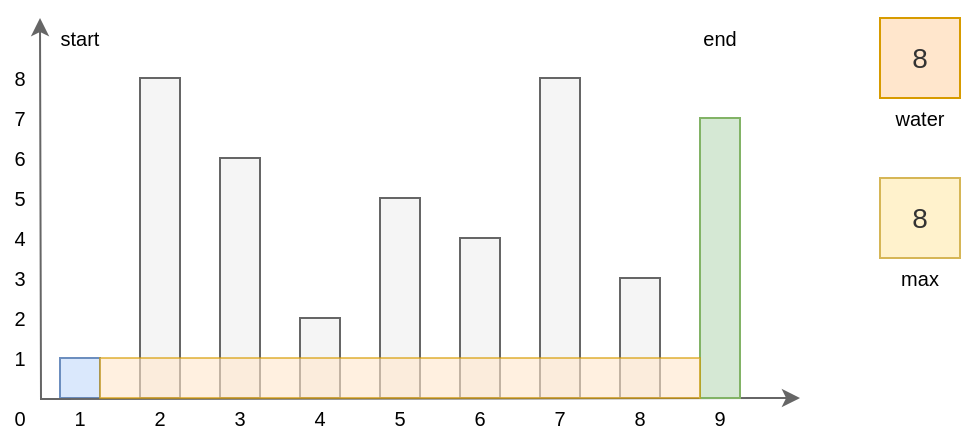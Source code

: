 <mxfile version="26.0.9" pages="8">
  <diagram name="1" id="AS0sLA-gUJZffBNNmKCp">
    <mxGraphModel dx="1185" dy="703" grid="1" gridSize="10" guides="1" tooltips="1" connect="1" arrows="1" fold="1" page="1" pageScale="1" pageWidth="560" pageHeight="290" math="0" shadow="0">
      <root>
        <mxCell id="YqY_Bc5etBFNPCDuBgaJ-0" />
        <mxCell id="YqY_Bc5etBFNPCDuBgaJ-1" parent="YqY_Bc5etBFNPCDuBgaJ-0" />
        <mxCell id="YqY_Bc5etBFNPCDuBgaJ-2" value="" style="text;html=1;align=center;verticalAlign=middle;whiteSpace=wrap;rounded=0;fillColor=#dae8fc;strokeColor=#6c8ebf;fontSize=14;" parent="YqY_Bc5etBFNPCDuBgaJ-1" vertex="1">
          <mxGeometry x="70" y="210" width="20" height="20" as="geometry" />
        </mxCell>
        <mxCell id="YqY_Bc5etBFNPCDuBgaJ-3" value="" style="endArrow=classic;startArrow=classic;html=1;rounded=0;fillColor=#f5f5f5;strokeColor=#666666;edgeStyle=orthogonalEdgeStyle;" parent="YqY_Bc5etBFNPCDuBgaJ-1" edge="1">
          <mxGeometry width="50" height="50" relative="1" as="geometry">
            <mxPoint x="440" y="230" as="sourcePoint" />
            <mxPoint x="60" y="40" as="targetPoint" />
          </mxGeometry>
        </mxCell>
        <mxCell id="YqY_Bc5etBFNPCDuBgaJ-4" value="5" style="text;html=1;align=center;verticalAlign=middle;whiteSpace=wrap;rounded=0;fontSize=10;" parent="YqY_Bc5etBFNPCDuBgaJ-1" vertex="1">
          <mxGeometry x="40" y="120" width="20" height="20" as="geometry" />
        </mxCell>
        <mxCell id="YqY_Bc5etBFNPCDuBgaJ-5" value="4" style="text;html=1;align=center;verticalAlign=middle;whiteSpace=wrap;rounded=0;fontSize=10;" parent="YqY_Bc5etBFNPCDuBgaJ-1" vertex="1">
          <mxGeometry x="40" y="140" width="20" height="20" as="geometry" />
        </mxCell>
        <mxCell id="YqY_Bc5etBFNPCDuBgaJ-6" value="6" style="text;html=1;align=center;verticalAlign=middle;whiteSpace=wrap;rounded=0;fontSize=10;" parent="YqY_Bc5etBFNPCDuBgaJ-1" vertex="1">
          <mxGeometry x="40" y="100" width="20" height="20" as="geometry" />
        </mxCell>
        <mxCell id="YqY_Bc5etBFNPCDuBgaJ-7" value="7" style="text;html=1;align=center;verticalAlign=middle;whiteSpace=wrap;rounded=0;fontSize=10;" parent="YqY_Bc5etBFNPCDuBgaJ-1" vertex="1">
          <mxGeometry x="40" y="80" width="20" height="20" as="geometry" />
        </mxCell>
        <mxCell id="YqY_Bc5etBFNPCDuBgaJ-8" value="8" style="text;html=1;align=center;verticalAlign=middle;whiteSpace=wrap;rounded=0;fontSize=10;" parent="YqY_Bc5etBFNPCDuBgaJ-1" vertex="1">
          <mxGeometry x="40" y="60" width="20" height="20" as="geometry" />
        </mxCell>
        <mxCell id="YqY_Bc5etBFNPCDuBgaJ-9" value="3" style="text;html=1;align=center;verticalAlign=middle;whiteSpace=wrap;rounded=0;fontSize=10;" parent="YqY_Bc5etBFNPCDuBgaJ-1" vertex="1">
          <mxGeometry x="40" y="160" width="20" height="20" as="geometry" />
        </mxCell>
        <mxCell id="YqY_Bc5etBFNPCDuBgaJ-10" value="2" style="text;html=1;align=center;verticalAlign=middle;whiteSpace=wrap;rounded=0;fontSize=10;" parent="YqY_Bc5etBFNPCDuBgaJ-1" vertex="1">
          <mxGeometry x="40" y="180" width="20" height="20" as="geometry" />
        </mxCell>
        <mxCell id="YqY_Bc5etBFNPCDuBgaJ-11" value="1" style="text;html=1;align=center;verticalAlign=middle;whiteSpace=wrap;rounded=0;fontSize=10;" parent="YqY_Bc5etBFNPCDuBgaJ-1" vertex="1">
          <mxGeometry x="40" y="200" width="20" height="20" as="geometry" />
        </mxCell>
        <mxCell id="YqY_Bc5etBFNPCDuBgaJ-12" value="0" style="text;html=1;align=center;verticalAlign=middle;whiteSpace=wrap;rounded=0;fontSize=10;" parent="YqY_Bc5etBFNPCDuBgaJ-1" vertex="1">
          <mxGeometry x="40" y="230" width="20" height="20" as="geometry" />
        </mxCell>
        <mxCell id="YqY_Bc5etBFNPCDuBgaJ-13" value="1" style="text;html=1;align=center;verticalAlign=middle;whiteSpace=wrap;rounded=0;fontSize=10;" parent="YqY_Bc5etBFNPCDuBgaJ-1" vertex="1">
          <mxGeometry x="60" y="230" width="40" height="20" as="geometry" />
        </mxCell>
        <mxCell id="YqY_Bc5etBFNPCDuBgaJ-14" value="2" style="text;html=1;align=center;verticalAlign=middle;whiteSpace=wrap;rounded=0;fontSize=10;" parent="YqY_Bc5etBFNPCDuBgaJ-1" vertex="1">
          <mxGeometry x="100" y="230" width="40" height="20" as="geometry" />
        </mxCell>
        <mxCell id="YqY_Bc5etBFNPCDuBgaJ-15" value="3" style="text;html=1;align=center;verticalAlign=middle;whiteSpace=wrap;rounded=0;fontSize=10;" parent="YqY_Bc5etBFNPCDuBgaJ-1" vertex="1">
          <mxGeometry x="140" y="230" width="40" height="20" as="geometry" />
        </mxCell>
        <mxCell id="YqY_Bc5etBFNPCDuBgaJ-16" value="4" style="text;html=1;align=center;verticalAlign=middle;whiteSpace=wrap;rounded=0;fontSize=10;" parent="YqY_Bc5etBFNPCDuBgaJ-1" vertex="1">
          <mxGeometry x="180" y="230" width="40" height="20" as="geometry" />
        </mxCell>
        <mxCell id="YqY_Bc5etBFNPCDuBgaJ-17" value="5" style="text;html=1;align=center;verticalAlign=middle;whiteSpace=wrap;rounded=0;fontSize=10;" parent="YqY_Bc5etBFNPCDuBgaJ-1" vertex="1">
          <mxGeometry x="220" y="230" width="40" height="20" as="geometry" />
        </mxCell>
        <mxCell id="YqY_Bc5etBFNPCDuBgaJ-18" value="6" style="text;html=1;align=center;verticalAlign=middle;whiteSpace=wrap;rounded=0;fontSize=10;" parent="YqY_Bc5etBFNPCDuBgaJ-1" vertex="1">
          <mxGeometry x="260" y="230" width="40" height="20" as="geometry" />
        </mxCell>
        <mxCell id="YqY_Bc5etBFNPCDuBgaJ-19" value="7" style="text;html=1;align=center;verticalAlign=middle;whiteSpace=wrap;rounded=0;fontSize=10;" parent="YqY_Bc5etBFNPCDuBgaJ-1" vertex="1">
          <mxGeometry x="300" y="230" width="40" height="20" as="geometry" />
        </mxCell>
        <mxCell id="YqY_Bc5etBFNPCDuBgaJ-20" value="8" style="text;html=1;align=center;verticalAlign=middle;whiteSpace=wrap;rounded=0;fontSize=10;" parent="YqY_Bc5etBFNPCDuBgaJ-1" vertex="1">
          <mxGeometry x="340" y="230" width="40" height="20" as="geometry" />
        </mxCell>
        <mxCell id="YqY_Bc5etBFNPCDuBgaJ-21" value="" style="text;html=1;align=center;verticalAlign=middle;whiteSpace=wrap;rounded=0;fillColor=#f5f5f5;strokeColor=#666666;fontSize=14;fontColor=#333333;" parent="YqY_Bc5etBFNPCDuBgaJ-1" vertex="1">
          <mxGeometry x="110" y="70" width="20" height="160" as="geometry" />
        </mxCell>
        <mxCell id="YqY_Bc5etBFNPCDuBgaJ-22" value="" style="text;html=1;align=center;verticalAlign=middle;whiteSpace=wrap;rounded=0;fillColor=#f5f5f5;strokeColor=#666666;fontSize=14;fontColor=#333333;" parent="YqY_Bc5etBFNPCDuBgaJ-1" vertex="1">
          <mxGeometry x="150" y="110" width="20" height="120" as="geometry" />
        </mxCell>
        <mxCell id="YqY_Bc5etBFNPCDuBgaJ-23" value="" style="text;html=1;align=center;verticalAlign=middle;whiteSpace=wrap;rounded=0;fillColor=#f5f5f5;strokeColor=#666666;fontSize=14;fontColor=#333333;" parent="YqY_Bc5etBFNPCDuBgaJ-1" vertex="1">
          <mxGeometry x="190" y="190" width="20" height="40" as="geometry" />
        </mxCell>
        <mxCell id="YqY_Bc5etBFNPCDuBgaJ-24" value="" style="text;html=1;align=center;verticalAlign=middle;whiteSpace=wrap;rounded=0;fillColor=#f5f5f5;strokeColor=#666666;fontSize=14;fontColor=#333333;" parent="YqY_Bc5etBFNPCDuBgaJ-1" vertex="1">
          <mxGeometry x="230" y="130" width="20" height="100" as="geometry" />
        </mxCell>
        <mxCell id="YqY_Bc5etBFNPCDuBgaJ-25" value="" style="text;html=1;align=center;verticalAlign=middle;whiteSpace=wrap;rounded=0;fillColor=#f5f5f5;strokeColor=#666666;fontSize=14;fontColor=#333333;" parent="YqY_Bc5etBFNPCDuBgaJ-1" vertex="1">
          <mxGeometry x="270" y="150" width="20" height="80" as="geometry" />
        </mxCell>
        <mxCell id="YqY_Bc5etBFNPCDuBgaJ-26" value="" style="text;html=1;align=center;verticalAlign=middle;whiteSpace=wrap;rounded=0;fillColor=#f5f5f5;strokeColor=#666666;fontSize=14;fontColor=#333333;" parent="YqY_Bc5etBFNPCDuBgaJ-1" vertex="1">
          <mxGeometry x="310" y="70" width="20" height="160" as="geometry" />
        </mxCell>
        <mxCell id="YqY_Bc5etBFNPCDuBgaJ-27" value="" style="text;html=1;align=center;verticalAlign=middle;whiteSpace=wrap;rounded=0;fillColor=#f5f5f5;strokeColor=#666666;fontSize=14;fontColor=#333333;" parent="YqY_Bc5etBFNPCDuBgaJ-1" vertex="1">
          <mxGeometry x="350" y="170" width="20" height="60" as="geometry" />
        </mxCell>
        <mxCell id="YqY_Bc5etBFNPCDuBgaJ-28" value="9" style="text;html=1;align=center;verticalAlign=middle;whiteSpace=wrap;rounded=0;fontSize=10;" parent="YqY_Bc5etBFNPCDuBgaJ-1" vertex="1">
          <mxGeometry x="380" y="230" width="40" height="20" as="geometry" />
        </mxCell>
        <mxCell id="YqY_Bc5etBFNPCDuBgaJ-29" value="" style="text;html=1;align=center;verticalAlign=middle;whiteSpace=wrap;rounded=0;fillColor=#d5e8d4;strokeColor=#82b366;fontSize=14;" parent="YqY_Bc5etBFNPCDuBgaJ-1" vertex="1">
          <mxGeometry x="390" y="90" width="20" height="140" as="geometry" />
        </mxCell>
        <mxCell id="rasVYC-pGlTXkJhINTKd-0" value="start" style="text;html=1;align=center;verticalAlign=middle;whiteSpace=wrap;rounded=0;fontSize=10;" parent="YqY_Bc5etBFNPCDuBgaJ-1" vertex="1">
          <mxGeometry x="60" y="40" width="40" height="20" as="geometry" />
        </mxCell>
        <mxCell id="rasVYC-pGlTXkJhINTKd-1" value="end" style="text;html=1;align=center;verticalAlign=middle;whiteSpace=wrap;rounded=0;fontSize=10;" parent="YqY_Bc5etBFNPCDuBgaJ-1" vertex="1">
          <mxGeometry x="380" y="40" width="40" height="20" as="geometry" />
        </mxCell>
        <mxCell id="AghPVLp6tl62Hx-hMCT9-0" value="" style="rounded=0;whiteSpace=wrap;html=1;opacity=60;fillColor=#ffe6cc;strokeColor=#d79b00;" parent="YqY_Bc5etBFNPCDuBgaJ-1" vertex="1">
          <mxGeometry x="90" y="210" width="300" height="20" as="geometry" />
        </mxCell>
        <mxCell id="AghPVLp6tl62Hx-hMCT9-1" value="8" style="text;html=1;align=center;verticalAlign=middle;whiteSpace=wrap;rounded=0;fillColor=#ffe6cc;strokeColor=#d79b00;fontSize=14;fontColor=#333333;" parent="YqY_Bc5etBFNPCDuBgaJ-1" vertex="1">
          <mxGeometry x="480" y="40" width="40" height="40" as="geometry" />
        </mxCell>
        <mxCell id="AghPVLp6tl62Hx-hMCT9-2" value="water" style="text;html=1;align=center;verticalAlign=middle;whiteSpace=wrap;rounded=0;fontSize=10;" parent="YqY_Bc5etBFNPCDuBgaJ-1" vertex="1">
          <mxGeometry x="480" y="80" width="40" height="20" as="geometry" />
        </mxCell>
        <mxCell id="hkavZUN2RnwiyzaYQdda-0" value="8" style="text;html=1;align=center;verticalAlign=middle;whiteSpace=wrap;rounded=0;fillColor=#fff2cc;strokeColor=#d6b656;fontSize=14;fontColor=#333333;" parent="YqY_Bc5etBFNPCDuBgaJ-1" vertex="1">
          <mxGeometry x="480" y="120" width="40" height="40" as="geometry" />
        </mxCell>
        <mxCell id="hkavZUN2RnwiyzaYQdda-1" value="max" style="text;html=1;align=center;verticalAlign=middle;whiteSpace=wrap;rounded=0;fontSize=10;" parent="YqY_Bc5etBFNPCDuBgaJ-1" vertex="1">
          <mxGeometry x="480" y="160" width="40" height="20" as="geometry" />
        </mxCell>
      </root>
    </mxGraphModel>
  </diagram>
  <diagram name="2" id="68a3lQP-FmYN2JLL2XuK">
    <mxGraphModel dx="1185" dy="703" grid="1" gridSize="10" guides="1" tooltips="1" connect="1" arrows="1" fold="1" page="1" pageScale="1" pageWidth="560" pageHeight="290" math="0" shadow="0">
      <root>
        <mxCell id="AVVKIU0dX80vfWnTar1h-0" />
        <mxCell id="AVVKIU0dX80vfWnTar1h-1" parent="AVVKIU0dX80vfWnTar1h-0" />
        <mxCell id="AVVKIU0dX80vfWnTar1h-2" value="" style="text;html=1;align=center;verticalAlign=middle;whiteSpace=wrap;rounded=0;fillColor=#f5f5f5;strokeColor=#666666;fontSize=14;fontColor=#333333;" parent="AVVKIU0dX80vfWnTar1h-1" vertex="1">
          <mxGeometry x="70" y="210" width="20" height="20" as="geometry" />
        </mxCell>
        <mxCell id="AVVKIU0dX80vfWnTar1h-3" value="" style="endArrow=classic;startArrow=classic;html=1;rounded=0;fillColor=#f5f5f5;strokeColor=#666666;edgeStyle=orthogonalEdgeStyle;" parent="AVVKIU0dX80vfWnTar1h-1" edge="1">
          <mxGeometry width="50" height="50" relative="1" as="geometry">
            <mxPoint x="440" y="230" as="sourcePoint" />
            <mxPoint x="60" y="40" as="targetPoint" />
          </mxGeometry>
        </mxCell>
        <mxCell id="AVVKIU0dX80vfWnTar1h-4" value="5" style="text;html=1;align=center;verticalAlign=middle;whiteSpace=wrap;rounded=0;fontSize=10;" parent="AVVKIU0dX80vfWnTar1h-1" vertex="1">
          <mxGeometry x="40" y="120" width="20" height="20" as="geometry" />
        </mxCell>
        <mxCell id="AVVKIU0dX80vfWnTar1h-5" value="4" style="text;html=1;align=center;verticalAlign=middle;whiteSpace=wrap;rounded=0;fontSize=10;" parent="AVVKIU0dX80vfWnTar1h-1" vertex="1">
          <mxGeometry x="40" y="140" width="20" height="20" as="geometry" />
        </mxCell>
        <mxCell id="AVVKIU0dX80vfWnTar1h-6" value="6" style="text;html=1;align=center;verticalAlign=middle;whiteSpace=wrap;rounded=0;fontSize=10;" parent="AVVKIU0dX80vfWnTar1h-1" vertex="1">
          <mxGeometry x="40" y="100" width="20" height="20" as="geometry" />
        </mxCell>
        <mxCell id="AVVKIU0dX80vfWnTar1h-7" value="7" style="text;html=1;align=center;verticalAlign=middle;whiteSpace=wrap;rounded=0;fontSize=10;" parent="AVVKIU0dX80vfWnTar1h-1" vertex="1">
          <mxGeometry x="40" y="80" width="20" height="20" as="geometry" />
        </mxCell>
        <mxCell id="AVVKIU0dX80vfWnTar1h-8" value="8" style="text;html=1;align=center;verticalAlign=middle;whiteSpace=wrap;rounded=0;fontSize=10;" parent="AVVKIU0dX80vfWnTar1h-1" vertex="1">
          <mxGeometry x="40" y="60" width="20" height="20" as="geometry" />
        </mxCell>
        <mxCell id="AVVKIU0dX80vfWnTar1h-9" value="3" style="text;html=1;align=center;verticalAlign=middle;whiteSpace=wrap;rounded=0;fontSize=10;" parent="AVVKIU0dX80vfWnTar1h-1" vertex="1">
          <mxGeometry x="40" y="160" width="20" height="20" as="geometry" />
        </mxCell>
        <mxCell id="AVVKIU0dX80vfWnTar1h-10" value="2" style="text;html=1;align=center;verticalAlign=middle;whiteSpace=wrap;rounded=0;fontSize=10;" parent="AVVKIU0dX80vfWnTar1h-1" vertex="1">
          <mxGeometry x="40" y="180" width="20" height="20" as="geometry" />
        </mxCell>
        <mxCell id="AVVKIU0dX80vfWnTar1h-11" value="1" style="text;html=1;align=center;verticalAlign=middle;whiteSpace=wrap;rounded=0;fontSize=10;" parent="AVVKIU0dX80vfWnTar1h-1" vertex="1">
          <mxGeometry x="40" y="200" width="20" height="20" as="geometry" />
        </mxCell>
        <mxCell id="AVVKIU0dX80vfWnTar1h-12" value="0" style="text;html=1;align=center;verticalAlign=middle;whiteSpace=wrap;rounded=0;fontSize=10;" parent="AVVKIU0dX80vfWnTar1h-1" vertex="1">
          <mxGeometry x="40" y="230" width="20" height="20" as="geometry" />
        </mxCell>
        <mxCell id="AVVKIU0dX80vfWnTar1h-13" value="1" style="text;html=1;align=center;verticalAlign=middle;whiteSpace=wrap;rounded=0;fontSize=10;" parent="AVVKIU0dX80vfWnTar1h-1" vertex="1">
          <mxGeometry x="60" y="230" width="40" height="20" as="geometry" />
        </mxCell>
        <mxCell id="AVVKIU0dX80vfWnTar1h-14" value="2" style="text;html=1;align=center;verticalAlign=middle;whiteSpace=wrap;rounded=0;fontSize=10;" parent="AVVKIU0dX80vfWnTar1h-1" vertex="1">
          <mxGeometry x="100" y="230" width="40" height="20" as="geometry" />
        </mxCell>
        <mxCell id="AVVKIU0dX80vfWnTar1h-15" value="3" style="text;html=1;align=center;verticalAlign=middle;whiteSpace=wrap;rounded=0;fontSize=10;" parent="AVVKIU0dX80vfWnTar1h-1" vertex="1">
          <mxGeometry x="140" y="230" width="40" height="20" as="geometry" />
        </mxCell>
        <mxCell id="AVVKIU0dX80vfWnTar1h-16" value="4" style="text;html=1;align=center;verticalAlign=middle;whiteSpace=wrap;rounded=0;fontSize=10;" parent="AVVKIU0dX80vfWnTar1h-1" vertex="1">
          <mxGeometry x="180" y="230" width="40" height="20" as="geometry" />
        </mxCell>
        <mxCell id="AVVKIU0dX80vfWnTar1h-17" value="5" style="text;html=1;align=center;verticalAlign=middle;whiteSpace=wrap;rounded=0;fontSize=10;" parent="AVVKIU0dX80vfWnTar1h-1" vertex="1">
          <mxGeometry x="220" y="230" width="40" height="20" as="geometry" />
        </mxCell>
        <mxCell id="AVVKIU0dX80vfWnTar1h-18" value="6" style="text;html=1;align=center;verticalAlign=middle;whiteSpace=wrap;rounded=0;fontSize=10;" parent="AVVKIU0dX80vfWnTar1h-1" vertex="1">
          <mxGeometry x="260" y="230" width="40" height="20" as="geometry" />
        </mxCell>
        <mxCell id="AVVKIU0dX80vfWnTar1h-19" value="7" style="text;html=1;align=center;verticalAlign=middle;whiteSpace=wrap;rounded=0;fontSize=10;" parent="AVVKIU0dX80vfWnTar1h-1" vertex="1">
          <mxGeometry x="300" y="230" width="40" height="20" as="geometry" />
        </mxCell>
        <mxCell id="AVVKIU0dX80vfWnTar1h-20" value="8" style="text;html=1;align=center;verticalAlign=middle;whiteSpace=wrap;rounded=0;fontSize=10;" parent="AVVKIU0dX80vfWnTar1h-1" vertex="1">
          <mxGeometry x="340" y="230" width="40" height="20" as="geometry" />
        </mxCell>
        <mxCell id="AVVKIU0dX80vfWnTar1h-21" value="" style="text;html=1;align=center;verticalAlign=middle;whiteSpace=wrap;rounded=0;fillColor=#dae8fc;strokeColor=#6c8ebf;fontSize=14;" parent="AVVKIU0dX80vfWnTar1h-1" vertex="1">
          <mxGeometry x="110" y="70" width="20" height="160" as="geometry" />
        </mxCell>
        <mxCell id="AVVKIU0dX80vfWnTar1h-22" value="" style="text;html=1;align=center;verticalAlign=middle;whiteSpace=wrap;rounded=0;fillColor=#f5f5f5;strokeColor=#666666;fontSize=14;fontColor=#333333;" parent="AVVKIU0dX80vfWnTar1h-1" vertex="1">
          <mxGeometry x="150" y="110" width="20" height="120" as="geometry" />
        </mxCell>
        <mxCell id="AVVKIU0dX80vfWnTar1h-23" value="" style="text;html=1;align=center;verticalAlign=middle;whiteSpace=wrap;rounded=0;fillColor=#f5f5f5;strokeColor=#666666;fontSize=14;fontColor=#333333;" parent="AVVKIU0dX80vfWnTar1h-1" vertex="1">
          <mxGeometry x="190" y="190" width="20" height="40" as="geometry" />
        </mxCell>
        <mxCell id="AVVKIU0dX80vfWnTar1h-24" value="" style="text;html=1;align=center;verticalAlign=middle;whiteSpace=wrap;rounded=0;fillColor=#f5f5f5;strokeColor=#666666;fontSize=14;fontColor=#333333;" parent="AVVKIU0dX80vfWnTar1h-1" vertex="1">
          <mxGeometry x="230" y="130" width="20" height="100" as="geometry" />
        </mxCell>
        <mxCell id="AVVKIU0dX80vfWnTar1h-25" value="" style="text;html=1;align=center;verticalAlign=middle;whiteSpace=wrap;rounded=0;fillColor=#f5f5f5;strokeColor=#666666;fontSize=14;fontColor=#333333;" parent="AVVKIU0dX80vfWnTar1h-1" vertex="1">
          <mxGeometry x="270" y="150" width="20" height="80" as="geometry" />
        </mxCell>
        <mxCell id="AVVKIU0dX80vfWnTar1h-26" value="" style="text;html=1;align=center;verticalAlign=middle;whiteSpace=wrap;rounded=0;fillColor=#f5f5f5;strokeColor=#666666;fontSize=14;fontColor=#333333;" parent="AVVKIU0dX80vfWnTar1h-1" vertex="1">
          <mxGeometry x="310" y="70" width="20" height="160" as="geometry" />
        </mxCell>
        <mxCell id="AVVKIU0dX80vfWnTar1h-27" value="" style="text;html=1;align=center;verticalAlign=middle;whiteSpace=wrap;rounded=0;fillColor=#f5f5f5;strokeColor=#666666;fontSize=14;fontColor=#333333;" parent="AVVKIU0dX80vfWnTar1h-1" vertex="1">
          <mxGeometry x="350" y="170" width="20" height="60" as="geometry" />
        </mxCell>
        <mxCell id="AVVKIU0dX80vfWnTar1h-28" value="9" style="text;html=1;align=center;verticalAlign=middle;whiteSpace=wrap;rounded=0;fontSize=10;" parent="AVVKIU0dX80vfWnTar1h-1" vertex="1">
          <mxGeometry x="380" y="230" width="40" height="20" as="geometry" />
        </mxCell>
        <mxCell id="AVVKIU0dX80vfWnTar1h-29" value="" style="text;html=1;align=center;verticalAlign=middle;whiteSpace=wrap;rounded=0;fillColor=#d5e8d4;strokeColor=#82b366;fontSize=14;" parent="AVVKIU0dX80vfWnTar1h-1" vertex="1">
          <mxGeometry x="390" y="90" width="20" height="140" as="geometry" />
        </mxCell>
        <mxCell id="AVVKIU0dX80vfWnTar1h-30" value="start" style="text;html=1;align=center;verticalAlign=middle;whiteSpace=wrap;rounded=0;fontSize=10;" parent="AVVKIU0dX80vfWnTar1h-1" vertex="1">
          <mxGeometry x="100" y="40" width="40" height="20" as="geometry" />
        </mxCell>
        <mxCell id="AVVKIU0dX80vfWnTar1h-31" value="end" style="text;html=1;align=center;verticalAlign=middle;whiteSpace=wrap;rounded=0;fontSize=10;" parent="AVVKIU0dX80vfWnTar1h-1" vertex="1">
          <mxGeometry x="380" y="40" width="40" height="20" as="geometry" />
        </mxCell>
        <mxCell id="AVVKIU0dX80vfWnTar1h-32" value="" style="rounded=0;whiteSpace=wrap;html=1;opacity=60;fillColor=#ffe6cc;strokeColor=#d79b00;" parent="AVVKIU0dX80vfWnTar1h-1" vertex="1">
          <mxGeometry x="130" y="90" width="260" height="140" as="geometry" />
        </mxCell>
        <mxCell id="AVVKIU0dX80vfWnTar1h-33" value="49" style="text;html=1;align=center;verticalAlign=middle;whiteSpace=wrap;rounded=0;fillColor=#ffe6cc;strokeColor=#d79b00;fontSize=14;fontColor=#333333;" parent="AVVKIU0dX80vfWnTar1h-1" vertex="1">
          <mxGeometry x="480" y="40" width="40" height="40" as="geometry" />
        </mxCell>
        <mxCell id="AVVKIU0dX80vfWnTar1h-34" value="water" style="text;html=1;align=center;verticalAlign=middle;whiteSpace=wrap;rounded=0;fontSize=10;" parent="AVVKIU0dX80vfWnTar1h-1" vertex="1">
          <mxGeometry x="480" y="80" width="40" height="20" as="geometry" />
        </mxCell>
        <mxCell id="siJbXQWNgsg79CLbfrZU-0" value="49" style="text;html=1;align=center;verticalAlign=middle;whiteSpace=wrap;rounded=0;fillColor=#fff2cc;strokeColor=#d6b656;fontSize=14;fontColor=#333333;" parent="AVVKIU0dX80vfWnTar1h-1" vertex="1">
          <mxGeometry x="480" y="120" width="40" height="40" as="geometry" />
        </mxCell>
        <mxCell id="siJbXQWNgsg79CLbfrZU-1" value="max" style="text;html=1;align=center;verticalAlign=middle;whiteSpace=wrap;rounded=0;fontSize=10;" parent="AVVKIU0dX80vfWnTar1h-1" vertex="1">
          <mxGeometry x="480" y="160" width="40" height="20" as="geometry" />
        </mxCell>
      </root>
    </mxGraphModel>
  </diagram>
  <diagram name="3" id="5PBYQOW1zZSZAaw25y6b">
    <mxGraphModel dx="1185" dy="703" grid="1" gridSize="10" guides="1" tooltips="1" connect="1" arrows="1" fold="1" page="1" pageScale="1" pageWidth="560" pageHeight="290" math="0" shadow="0">
      <root>
        <mxCell id="og3vTp99C-auBl7smm6g-0" />
        <mxCell id="og3vTp99C-auBl7smm6g-1" parent="og3vTp99C-auBl7smm6g-0" />
        <mxCell id="og3vTp99C-auBl7smm6g-2" value="" style="text;html=1;align=center;verticalAlign=middle;whiteSpace=wrap;rounded=0;fillColor=#f5f5f5;strokeColor=#666666;fontSize=14;fontColor=#333333;" parent="og3vTp99C-auBl7smm6g-1" vertex="1">
          <mxGeometry x="70" y="210" width="20" height="20" as="geometry" />
        </mxCell>
        <mxCell id="og3vTp99C-auBl7smm6g-3" value="" style="endArrow=classic;startArrow=classic;html=1;rounded=0;fillColor=#f5f5f5;strokeColor=#666666;edgeStyle=orthogonalEdgeStyle;" parent="og3vTp99C-auBl7smm6g-1" edge="1">
          <mxGeometry width="50" height="50" relative="1" as="geometry">
            <mxPoint x="440" y="230" as="sourcePoint" />
            <mxPoint x="60" y="40" as="targetPoint" />
          </mxGeometry>
        </mxCell>
        <mxCell id="og3vTp99C-auBl7smm6g-4" value="5" style="text;html=1;align=center;verticalAlign=middle;whiteSpace=wrap;rounded=0;fontSize=10;" parent="og3vTp99C-auBl7smm6g-1" vertex="1">
          <mxGeometry x="40" y="120" width="20" height="20" as="geometry" />
        </mxCell>
        <mxCell id="og3vTp99C-auBl7smm6g-5" value="4" style="text;html=1;align=center;verticalAlign=middle;whiteSpace=wrap;rounded=0;fontSize=10;" parent="og3vTp99C-auBl7smm6g-1" vertex="1">
          <mxGeometry x="40" y="140" width="20" height="20" as="geometry" />
        </mxCell>
        <mxCell id="og3vTp99C-auBl7smm6g-6" value="6" style="text;html=1;align=center;verticalAlign=middle;whiteSpace=wrap;rounded=0;fontSize=10;" parent="og3vTp99C-auBl7smm6g-1" vertex="1">
          <mxGeometry x="40" y="100" width="20" height="20" as="geometry" />
        </mxCell>
        <mxCell id="og3vTp99C-auBl7smm6g-7" value="7" style="text;html=1;align=center;verticalAlign=middle;whiteSpace=wrap;rounded=0;fontSize=10;" parent="og3vTp99C-auBl7smm6g-1" vertex="1">
          <mxGeometry x="40" y="80" width="20" height="20" as="geometry" />
        </mxCell>
        <mxCell id="og3vTp99C-auBl7smm6g-8" value="8" style="text;html=1;align=center;verticalAlign=middle;whiteSpace=wrap;rounded=0;fontSize=10;" parent="og3vTp99C-auBl7smm6g-1" vertex="1">
          <mxGeometry x="40" y="60" width="20" height="20" as="geometry" />
        </mxCell>
        <mxCell id="og3vTp99C-auBl7smm6g-9" value="3" style="text;html=1;align=center;verticalAlign=middle;whiteSpace=wrap;rounded=0;fontSize=10;" parent="og3vTp99C-auBl7smm6g-1" vertex="1">
          <mxGeometry x="40" y="160" width="20" height="20" as="geometry" />
        </mxCell>
        <mxCell id="og3vTp99C-auBl7smm6g-10" value="2" style="text;html=1;align=center;verticalAlign=middle;whiteSpace=wrap;rounded=0;fontSize=10;" parent="og3vTp99C-auBl7smm6g-1" vertex="1">
          <mxGeometry x="40" y="180" width="20" height="20" as="geometry" />
        </mxCell>
        <mxCell id="og3vTp99C-auBl7smm6g-11" value="1" style="text;html=1;align=center;verticalAlign=middle;whiteSpace=wrap;rounded=0;fontSize=10;" parent="og3vTp99C-auBl7smm6g-1" vertex="1">
          <mxGeometry x="40" y="200" width="20" height="20" as="geometry" />
        </mxCell>
        <mxCell id="og3vTp99C-auBl7smm6g-12" value="0" style="text;html=1;align=center;verticalAlign=middle;whiteSpace=wrap;rounded=0;fontSize=10;" parent="og3vTp99C-auBl7smm6g-1" vertex="1">
          <mxGeometry x="40" y="230" width="20" height="20" as="geometry" />
        </mxCell>
        <mxCell id="og3vTp99C-auBl7smm6g-13" value="1" style="text;html=1;align=center;verticalAlign=middle;whiteSpace=wrap;rounded=0;fontSize=10;" parent="og3vTp99C-auBl7smm6g-1" vertex="1">
          <mxGeometry x="60" y="230" width="40" height="20" as="geometry" />
        </mxCell>
        <mxCell id="og3vTp99C-auBl7smm6g-14" value="2" style="text;html=1;align=center;verticalAlign=middle;whiteSpace=wrap;rounded=0;fontSize=10;" parent="og3vTp99C-auBl7smm6g-1" vertex="1">
          <mxGeometry x="100" y="230" width="40" height="20" as="geometry" />
        </mxCell>
        <mxCell id="og3vTp99C-auBl7smm6g-15" value="3" style="text;html=1;align=center;verticalAlign=middle;whiteSpace=wrap;rounded=0;fontSize=10;" parent="og3vTp99C-auBl7smm6g-1" vertex="1">
          <mxGeometry x="140" y="230" width="40" height="20" as="geometry" />
        </mxCell>
        <mxCell id="og3vTp99C-auBl7smm6g-16" value="4" style="text;html=1;align=center;verticalAlign=middle;whiteSpace=wrap;rounded=0;fontSize=10;" parent="og3vTp99C-auBl7smm6g-1" vertex="1">
          <mxGeometry x="180" y="230" width="40" height="20" as="geometry" />
        </mxCell>
        <mxCell id="og3vTp99C-auBl7smm6g-17" value="5" style="text;html=1;align=center;verticalAlign=middle;whiteSpace=wrap;rounded=0;fontSize=10;" parent="og3vTp99C-auBl7smm6g-1" vertex="1">
          <mxGeometry x="220" y="230" width="40" height="20" as="geometry" />
        </mxCell>
        <mxCell id="og3vTp99C-auBl7smm6g-18" value="6" style="text;html=1;align=center;verticalAlign=middle;whiteSpace=wrap;rounded=0;fontSize=10;" parent="og3vTp99C-auBl7smm6g-1" vertex="1">
          <mxGeometry x="260" y="230" width="40" height="20" as="geometry" />
        </mxCell>
        <mxCell id="og3vTp99C-auBl7smm6g-19" value="7" style="text;html=1;align=center;verticalAlign=middle;whiteSpace=wrap;rounded=0;fontSize=10;" parent="og3vTp99C-auBl7smm6g-1" vertex="1">
          <mxGeometry x="300" y="230" width="40" height="20" as="geometry" />
        </mxCell>
        <mxCell id="og3vTp99C-auBl7smm6g-20" value="8" style="text;html=1;align=center;verticalAlign=middle;whiteSpace=wrap;rounded=0;fontSize=10;" parent="og3vTp99C-auBl7smm6g-1" vertex="1">
          <mxGeometry x="340" y="230" width="40" height="20" as="geometry" />
        </mxCell>
        <mxCell id="og3vTp99C-auBl7smm6g-21" value="" style="text;html=1;align=center;verticalAlign=middle;whiteSpace=wrap;rounded=0;fillColor=#dae8fc;strokeColor=#6c8ebf;fontSize=14;" parent="og3vTp99C-auBl7smm6g-1" vertex="1">
          <mxGeometry x="110" y="70" width="20" height="160" as="geometry" />
        </mxCell>
        <mxCell id="og3vTp99C-auBl7smm6g-22" value="" style="text;html=1;align=center;verticalAlign=middle;whiteSpace=wrap;rounded=0;fillColor=#f5f5f5;strokeColor=#666666;fontSize=14;fontColor=#333333;" parent="og3vTp99C-auBl7smm6g-1" vertex="1">
          <mxGeometry x="150" y="110" width="20" height="120" as="geometry" />
        </mxCell>
        <mxCell id="og3vTp99C-auBl7smm6g-23" value="" style="text;html=1;align=center;verticalAlign=middle;whiteSpace=wrap;rounded=0;fillColor=#f5f5f5;strokeColor=#666666;fontSize=14;fontColor=#333333;" parent="og3vTp99C-auBl7smm6g-1" vertex="1">
          <mxGeometry x="190" y="190" width="20" height="40" as="geometry" />
        </mxCell>
        <mxCell id="og3vTp99C-auBl7smm6g-24" value="" style="text;html=1;align=center;verticalAlign=middle;whiteSpace=wrap;rounded=0;fillColor=#f5f5f5;strokeColor=#666666;fontSize=14;fontColor=#333333;" parent="og3vTp99C-auBl7smm6g-1" vertex="1">
          <mxGeometry x="230" y="130" width="20" height="100" as="geometry" />
        </mxCell>
        <mxCell id="og3vTp99C-auBl7smm6g-25" value="" style="text;html=1;align=center;verticalAlign=middle;whiteSpace=wrap;rounded=0;fillColor=#f5f5f5;strokeColor=#666666;fontSize=14;fontColor=#333333;" parent="og3vTp99C-auBl7smm6g-1" vertex="1">
          <mxGeometry x="270" y="150" width="20" height="80" as="geometry" />
        </mxCell>
        <mxCell id="og3vTp99C-auBl7smm6g-26" value="" style="text;html=1;align=center;verticalAlign=middle;whiteSpace=wrap;rounded=0;fillColor=#f5f5f5;strokeColor=#666666;fontSize=14;fontColor=#333333;" parent="og3vTp99C-auBl7smm6g-1" vertex="1">
          <mxGeometry x="310" y="70" width="20" height="160" as="geometry" />
        </mxCell>
        <mxCell id="og3vTp99C-auBl7smm6g-27" value="" style="text;html=1;align=center;verticalAlign=middle;whiteSpace=wrap;rounded=0;fillColor=#d5e8d4;strokeColor=#82b366;fontSize=14;" parent="og3vTp99C-auBl7smm6g-1" vertex="1">
          <mxGeometry x="350" y="170" width="20" height="60" as="geometry" />
        </mxCell>
        <mxCell id="og3vTp99C-auBl7smm6g-28" value="9" style="text;html=1;align=center;verticalAlign=middle;whiteSpace=wrap;rounded=0;fontSize=10;" parent="og3vTp99C-auBl7smm6g-1" vertex="1">
          <mxGeometry x="380" y="230" width="40" height="20" as="geometry" />
        </mxCell>
        <mxCell id="og3vTp99C-auBl7smm6g-29" value="" style="text;html=1;align=center;verticalAlign=middle;whiteSpace=wrap;rounded=0;fillColor=#f5f5f5;strokeColor=#666666;fontSize=14;fontColor=#333333;" parent="og3vTp99C-auBl7smm6g-1" vertex="1">
          <mxGeometry x="390" y="90" width="20" height="140" as="geometry" />
        </mxCell>
        <mxCell id="og3vTp99C-auBl7smm6g-30" value="start" style="text;html=1;align=center;verticalAlign=middle;whiteSpace=wrap;rounded=0;fontSize=10;" parent="og3vTp99C-auBl7smm6g-1" vertex="1">
          <mxGeometry x="100" y="40" width="40" height="20" as="geometry" />
        </mxCell>
        <mxCell id="og3vTp99C-auBl7smm6g-31" value="end" style="text;html=1;align=center;verticalAlign=middle;whiteSpace=wrap;rounded=0;fontSize=10;" parent="og3vTp99C-auBl7smm6g-1" vertex="1">
          <mxGeometry x="340" y="40" width="40" height="20" as="geometry" />
        </mxCell>
        <mxCell id="og3vTp99C-auBl7smm6g-32" value="" style="rounded=0;whiteSpace=wrap;html=1;opacity=60;fillColor=#ffe6cc;strokeColor=#d79b00;" parent="og3vTp99C-auBl7smm6g-1" vertex="1">
          <mxGeometry x="130" y="170" width="220" height="60" as="geometry" />
        </mxCell>
        <mxCell id="og3vTp99C-auBl7smm6g-33" value="18" style="text;html=1;align=center;verticalAlign=middle;whiteSpace=wrap;rounded=0;fillColor=#ffe6cc;strokeColor=#d79b00;fontSize=14;fontColor=#333333;" parent="og3vTp99C-auBl7smm6g-1" vertex="1">
          <mxGeometry x="480" y="40" width="40" height="40" as="geometry" />
        </mxCell>
        <mxCell id="og3vTp99C-auBl7smm6g-34" value="water" style="text;html=1;align=center;verticalAlign=middle;whiteSpace=wrap;rounded=0;fontSize=10;" parent="og3vTp99C-auBl7smm6g-1" vertex="1">
          <mxGeometry x="480" y="80" width="40" height="20" as="geometry" />
        </mxCell>
        <mxCell id="6jwP64N8zJaERSmbhZ5T-0" value="49" style="text;html=1;align=center;verticalAlign=middle;whiteSpace=wrap;rounded=0;fillColor=#f5f5f5;strokeColor=#666666;fontSize=14;fontColor=#333333;" parent="og3vTp99C-auBl7smm6g-1" vertex="1">
          <mxGeometry x="480" y="120" width="40" height="40" as="geometry" />
        </mxCell>
        <mxCell id="6jwP64N8zJaERSmbhZ5T-1" value="max" style="text;html=1;align=center;verticalAlign=middle;whiteSpace=wrap;rounded=0;fontSize=10;" parent="og3vTp99C-auBl7smm6g-1" vertex="1">
          <mxGeometry x="480" y="160" width="40" height="20" as="geometry" />
        </mxCell>
      </root>
    </mxGraphModel>
  </diagram>
  <diagram name="4" id="LGBf9oMt94nhc_-82jh0">
    <mxGraphModel dx="830" dy="492" grid="1" gridSize="10" guides="1" tooltips="1" connect="1" arrows="1" fold="1" page="1" pageScale="1" pageWidth="560" pageHeight="290" math="0" shadow="0">
      <root>
        <mxCell id="-Us6cyAeSnRW3lyOsUR5-0" />
        <mxCell id="-Us6cyAeSnRW3lyOsUR5-1" parent="-Us6cyAeSnRW3lyOsUR5-0" />
        <mxCell id="-Us6cyAeSnRW3lyOsUR5-2" value="" style="text;html=1;align=center;verticalAlign=middle;whiteSpace=wrap;rounded=0;fillColor=#f5f5f5;strokeColor=#666666;fontSize=14;fontColor=#333333;" parent="-Us6cyAeSnRW3lyOsUR5-1" vertex="1">
          <mxGeometry x="70" y="210" width="20" height="20" as="geometry" />
        </mxCell>
        <mxCell id="-Us6cyAeSnRW3lyOsUR5-3" value="" style="endArrow=classic;startArrow=classic;html=1;rounded=0;fillColor=#f5f5f5;strokeColor=#666666;edgeStyle=orthogonalEdgeStyle;" parent="-Us6cyAeSnRW3lyOsUR5-1" edge="1">
          <mxGeometry width="50" height="50" relative="1" as="geometry">
            <mxPoint x="440" y="230" as="sourcePoint" />
            <mxPoint x="60" y="40" as="targetPoint" />
          </mxGeometry>
        </mxCell>
        <mxCell id="-Us6cyAeSnRW3lyOsUR5-4" value="5" style="text;html=1;align=center;verticalAlign=middle;whiteSpace=wrap;rounded=0;fontSize=10;" parent="-Us6cyAeSnRW3lyOsUR5-1" vertex="1">
          <mxGeometry x="40" y="120" width="20" height="20" as="geometry" />
        </mxCell>
        <mxCell id="-Us6cyAeSnRW3lyOsUR5-5" value="4" style="text;html=1;align=center;verticalAlign=middle;whiteSpace=wrap;rounded=0;fontSize=10;" parent="-Us6cyAeSnRW3lyOsUR5-1" vertex="1">
          <mxGeometry x="40" y="140" width="20" height="20" as="geometry" />
        </mxCell>
        <mxCell id="-Us6cyAeSnRW3lyOsUR5-6" value="6" style="text;html=1;align=center;verticalAlign=middle;whiteSpace=wrap;rounded=0;fontSize=10;" parent="-Us6cyAeSnRW3lyOsUR5-1" vertex="1">
          <mxGeometry x="40" y="100" width="20" height="20" as="geometry" />
        </mxCell>
        <mxCell id="-Us6cyAeSnRW3lyOsUR5-7" value="7" style="text;html=1;align=center;verticalAlign=middle;whiteSpace=wrap;rounded=0;fontSize=10;" parent="-Us6cyAeSnRW3lyOsUR5-1" vertex="1">
          <mxGeometry x="40" y="80" width="20" height="20" as="geometry" />
        </mxCell>
        <mxCell id="-Us6cyAeSnRW3lyOsUR5-8" value="8" style="text;html=1;align=center;verticalAlign=middle;whiteSpace=wrap;rounded=0;fontSize=10;" parent="-Us6cyAeSnRW3lyOsUR5-1" vertex="1">
          <mxGeometry x="40" y="60" width="20" height="20" as="geometry" />
        </mxCell>
        <mxCell id="-Us6cyAeSnRW3lyOsUR5-9" value="3" style="text;html=1;align=center;verticalAlign=middle;whiteSpace=wrap;rounded=0;fontSize=10;" parent="-Us6cyAeSnRW3lyOsUR5-1" vertex="1">
          <mxGeometry x="40" y="160" width="20" height="20" as="geometry" />
        </mxCell>
        <mxCell id="-Us6cyAeSnRW3lyOsUR5-10" value="2" style="text;html=1;align=center;verticalAlign=middle;whiteSpace=wrap;rounded=0;fontSize=10;" parent="-Us6cyAeSnRW3lyOsUR5-1" vertex="1">
          <mxGeometry x="40" y="180" width="20" height="20" as="geometry" />
        </mxCell>
        <mxCell id="-Us6cyAeSnRW3lyOsUR5-11" value="1" style="text;html=1;align=center;verticalAlign=middle;whiteSpace=wrap;rounded=0;fontSize=10;" parent="-Us6cyAeSnRW3lyOsUR5-1" vertex="1">
          <mxGeometry x="40" y="200" width="20" height="20" as="geometry" />
        </mxCell>
        <mxCell id="-Us6cyAeSnRW3lyOsUR5-12" value="0" style="text;html=1;align=center;verticalAlign=middle;whiteSpace=wrap;rounded=0;fontSize=10;" parent="-Us6cyAeSnRW3lyOsUR5-1" vertex="1">
          <mxGeometry x="40" y="230" width="20" height="20" as="geometry" />
        </mxCell>
        <mxCell id="-Us6cyAeSnRW3lyOsUR5-13" value="1" style="text;html=1;align=center;verticalAlign=middle;whiteSpace=wrap;rounded=0;fontSize=10;" parent="-Us6cyAeSnRW3lyOsUR5-1" vertex="1">
          <mxGeometry x="60" y="230" width="40" height="20" as="geometry" />
        </mxCell>
        <mxCell id="-Us6cyAeSnRW3lyOsUR5-14" value="2" style="text;html=1;align=center;verticalAlign=middle;whiteSpace=wrap;rounded=0;fontSize=10;" parent="-Us6cyAeSnRW3lyOsUR5-1" vertex="1">
          <mxGeometry x="100" y="230" width="40" height="20" as="geometry" />
        </mxCell>
        <mxCell id="-Us6cyAeSnRW3lyOsUR5-15" value="3" style="text;html=1;align=center;verticalAlign=middle;whiteSpace=wrap;rounded=0;fontSize=10;" parent="-Us6cyAeSnRW3lyOsUR5-1" vertex="1">
          <mxGeometry x="140" y="230" width="40" height="20" as="geometry" />
        </mxCell>
        <mxCell id="-Us6cyAeSnRW3lyOsUR5-16" value="4" style="text;html=1;align=center;verticalAlign=middle;whiteSpace=wrap;rounded=0;fontSize=10;" parent="-Us6cyAeSnRW3lyOsUR5-1" vertex="1">
          <mxGeometry x="180" y="230" width="40" height="20" as="geometry" />
        </mxCell>
        <mxCell id="-Us6cyAeSnRW3lyOsUR5-17" value="5" style="text;html=1;align=center;verticalAlign=middle;whiteSpace=wrap;rounded=0;fontSize=10;" parent="-Us6cyAeSnRW3lyOsUR5-1" vertex="1">
          <mxGeometry x="220" y="230" width="40" height="20" as="geometry" />
        </mxCell>
        <mxCell id="-Us6cyAeSnRW3lyOsUR5-18" value="6" style="text;html=1;align=center;verticalAlign=middle;whiteSpace=wrap;rounded=0;fontSize=10;" parent="-Us6cyAeSnRW3lyOsUR5-1" vertex="1">
          <mxGeometry x="260" y="230" width="40" height="20" as="geometry" />
        </mxCell>
        <mxCell id="-Us6cyAeSnRW3lyOsUR5-19" value="7" style="text;html=1;align=center;verticalAlign=middle;whiteSpace=wrap;rounded=0;fontSize=10;" parent="-Us6cyAeSnRW3lyOsUR5-1" vertex="1">
          <mxGeometry x="300" y="230" width="40" height="20" as="geometry" />
        </mxCell>
        <mxCell id="-Us6cyAeSnRW3lyOsUR5-20" value="8" style="text;html=1;align=center;verticalAlign=middle;whiteSpace=wrap;rounded=0;fontSize=10;" parent="-Us6cyAeSnRW3lyOsUR5-1" vertex="1">
          <mxGeometry x="340" y="230" width="40" height="20" as="geometry" />
        </mxCell>
        <mxCell id="-Us6cyAeSnRW3lyOsUR5-21" value="" style="text;html=1;align=center;verticalAlign=middle;whiteSpace=wrap;rounded=0;fillColor=#dae8fc;strokeColor=#6c8ebf;fontSize=14;" parent="-Us6cyAeSnRW3lyOsUR5-1" vertex="1">
          <mxGeometry x="110" y="70" width="20" height="160" as="geometry" />
        </mxCell>
        <mxCell id="-Us6cyAeSnRW3lyOsUR5-22" value="" style="text;html=1;align=center;verticalAlign=middle;whiteSpace=wrap;rounded=0;fillColor=#f5f5f5;strokeColor=#666666;fontSize=14;fontColor=#333333;" parent="-Us6cyAeSnRW3lyOsUR5-1" vertex="1">
          <mxGeometry x="150" y="110" width="20" height="120" as="geometry" />
        </mxCell>
        <mxCell id="-Us6cyAeSnRW3lyOsUR5-23" value="" style="text;html=1;align=center;verticalAlign=middle;whiteSpace=wrap;rounded=0;fillColor=#f5f5f5;strokeColor=#666666;fontSize=14;fontColor=#333333;" parent="-Us6cyAeSnRW3lyOsUR5-1" vertex="1">
          <mxGeometry x="190" y="190" width="20" height="40" as="geometry" />
        </mxCell>
        <mxCell id="-Us6cyAeSnRW3lyOsUR5-24" value="" style="text;html=1;align=center;verticalAlign=middle;whiteSpace=wrap;rounded=0;fillColor=#f5f5f5;strokeColor=#666666;fontSize=14;fontColor=#333333;" parent="-Us6cyAeSnRW3lyOsUR5-1" vertex="1">
          <mxGeometry x="230" y="130" width="20" height="100" as="geometry" />
        </mxCell>
        <mxCell id="-Us6cyAeSnRW3lyOsUR5-25" value="" style="text;html=1;align=center;verticalAlign=middle;whiteSpace=wrap;rounded=0;fillColor=#f5f5f5;strokeColor=#666666;fontSize=14;fontColor=#333333;" parent="-Us6cyAeSnRW3lyOsUR5-1" vertex="1">
          <mxGeometry x="270" y="150" width="20" height="80" as="geometry" />
        </mxCell>
        <mxCell id="-Us6cyAeSnRW3lyOsUR5-26" value="" style="text;html=1;align=center;verticalAlign=middle;whiteSpace=wrap;rounded=0;fillColor=#d5e8d4;strokeColor=#82b366;fontSize=14;" parent="-Us6cyAeSnRW3lyOsUR5-1" vertex="1">
          <mxGeometry x="310" y="70" width="20" height="160" as="geometry" />
        </mxCell>
        <mxCell id="-Us6cyAeSnRW3lyOsUR5-27" value="" style="text;html=1;align=center;verticalAlign=middle;whiteSpace=wrap;rounded=0;fontSize=14;fillColor=#f5f5f5;fontColor=#333333;strokeColor=#666666;" parent="-Us6cyAeSnRW3lyOsUR5-1" vertex="1">
          <mxGeometry x="350" y="170" width="20" height="60" as="geometry" />
        </mxCell>
        <mxCell id="-Us6cyAeSnRW3lyOsUR5-28" value="9" style="text;html=1;align=center;verticalAlign=middle;whiteSpace=wrap;rounded=0;fontSize=10;" parent="-Us6cyAeSnRW3lyOsUR5-1" vertex="1">
          <mxGeometry x="380" y="230" width="40" height="20" as="geometry" />
        </mxCell>
        <mxCell id="-Us6cyAeSnRW3lyOsUR5-29" value="" style="text;html=1;align=center;verticalAlign=middle;whiteSpace=wrap;rounded=0;fillColor=#f5f5f5;strokeColor=#666666;fontSize=14;fontColor=#333333;" parent="-Us6cyAeSnRW3lyOsUR5-1" vertex="1">
          <mxGeometry x="390" y="90" width="20" height="140" as="geometry" />
        </mxCell>
        <mxCell id="-Us6cyAeSnRW3lyOsUR5-30" value="start" style="text;html=1;align=center;verticalAlign=middle;whiteSpace=wrap;rounded=0;fontSize=10;" parent="-Us6cyAeSnRW3lyOsUR5-1" vertex="1">
          <mxGeometry x="100" y="40" width="40" height="20" as="geometry" />
        </mxCell>
        <mxCell id="-Us6cyAeSnRW3lyOsUR5-31" value="end" style="text;html=1;align=center;verticalAlign=middle;whiteSpace=wrap;rounded=0;fontSize=10;" parent="-Us6cyAeSnRW3lyOsUR5-1" vertex="1">
          <mxGeometry x="300" y="40" width="40" height="20" as="geometry" />
        </mxCell>
        <mxCell id="-Us6cyAeSnRW3lyOsUR5-32" value="" style="rounded=0;whiteSpace=wrap;html=1;opacity=60;fillColor=#ffe6cc;strokeColor=#d79b00;" parent="-Us6cyAeSnRW3lyOsUR5-1" vertex="1">
          <mxGeometry x="130" y="70" width="180" height="160" as="geometry" />
        </mxCell>
        <mxCell id="-Us6cyAeSnRW3lyOsUR5-33" value="40" style="text;html=1;align=center;verticalAlign=middle;whiteSpace=wrap;rounded=0;fillColor=#ffe6cc;strokeColor=#d79b00;fontSize=14;fontColor=#333333;" parent="-Us6cyAeSnRW3lyOsUR5-1" vertex="1">
          <mxGeometry x="480" y="40" width="40" height="40" as="geometry" />
        </mxCell>
        <mxCell id="-Us6cyAeSnRW3lyOsUR5-34" value="water" style="text;html=1;align=center;verticalAlign=middle;whiteSpace=wrap;rounded=0;fontSize=10;" parent="-Us6cyAeSnRW3lyOsUR5-1" vertex="1">
          <mxGeometry x="480" y="80" width="40" height="20" as="geometry" />
        </mxCell>
        <mxCell id="-Us6cyAeSnRW3lyOsUR5-35" value="49" style="text;html=1;align=center;verticalAlign=middle;whiteSpace=wrap;rounded=0;fillColor=#f5f5f5;strokeColor=#666666;fontSize=14;fontColor=#333333;" parent="-Us6cyAeSnRW3lyOsUR5-1" vertex="1">
          <mxGeometry x="480" y="120" width="40" height="40" as="geometry" />
        </mxCell>
        <mxCell id="-Us6cyAeSnRW3lyOsUR5-36" value="max" style="text;html=1;align=center;verticalAlign=middle;whiteSpace=wrap;rounded=0;fontSize=10;" parent="-Us6cyAeSnRW3lyOsUR5-1" vertex="1">
          <mxGeometry x="480" y="160" width="40" height="20" as="geometry" />
        </mxCell>
      </root>
    </mxGraphModel>
  </diagram>
  <diagram name="5" id="3V86GFe7URjKN5hpi6hS">
    <mxGraphModel dx="1430" dy="849" grid="1" gridSize="10" guides="1" tooltips="1" connect="1" arrows="1" fold="1" page="1" pageScale="1" pageWidth="560" pageHeight="290" math="0" shadow="0">
      <root>
        <mxCell id="Ei0wTCqXl9tBXvh3ttNn-0" />
        <mxCell id="Ei0wTCqXl9tBXvh3ttNn-1" parent="Ei0wTCqXl9tBXvh3ttNn-0" />
        <mxCell id="Ei0wTCqXl9tBXvh3ttNn-2" value="" style="text;html=1;align=center;verticalAlign=middle;whiteSpace=wrap;rounded=0;fillColor=#f5f5f5;strokeColor=#666666;fontSize=14;fontColor=#333333;" parent="Ei0wTCqXl9tBXvh3ttNn-1" vertex="1">
          <mxGeometry x="70" y="210" width="20" height="20" as="geometry" />
        </mxCell>
        <mxCell id="Ei0wTCqXl9tBXvh3ttNn-3" value="" style="endArrow=classic;startArrow=classic;html=1;rounded=0;fillColor=#f5f5f5;strokeColor=#666666;edgeStyle=orthogonalEdgeStyle;" parent="Ei0wTCqXl9tBXvh3ttNn-1" edge="1">
          <mxGeometry width="50" height="50" relative="1" as="geometry">
            <mxPoint x="440" y="230" as="sourcePoint" />
            <mxPoint x="60" y="40" as="targetPoint" />
          </mxGeometry>
        </mxCell>
        <mxCell id="Ei0wTCqXl9tBXvh3ttNn-4" value="5" style="text;html=1;align=center;verticalAlign=middle;whiteSpace=wrap;rounded=0;fontSize=10;" parent="Ei0wTCqXl9tBXvh3ttNn-1" vertex="1">
          <mxGeometry x="40" y="120" width="20" height="20" as="geometry" />
        </mxCell>
        <mxCell id="Ei0wTCqXl9tBXvh3ttNn-5" value="4" style="text;html=1;align=center;verticalAlign=middle;whiteSpace=wrap;rounded=0;fontSize=10;" parent="Ei0wTCqXl9tBXvh3ttNn-1" vertex="1">
          <mxGeometry x="40" y="140" width="20" height="20" as="geometry" />
        </mxCell>
        <mxCell id="Ei0wTCqXl9tBXvh3ttNn-6" value="6" style="text;html=1;align=center;verticalAlign=middle;whiteSpace=wrap;rounded=0;fontSize=10;" parent="Ei0wTCqXl9tBXvh3ttNn-1" vertex="1">
          <mxGeometry x="40" y="100" width="20" height="20" as="geometry" />
        </mxCell>
        <mxCell id="Ei0wTCqXl9tBXvh3ttNn-7" value="7" style="text;html=1;align=center;verticalAlign=middle;whiteSpace=wrap;rounded=0;fontSize=10;" parent="Ei0wTCqXl9tBXvh3ttNn-1" vertex="1">
          <mxGeometry x="40" y="80" width="20" height="20" as="geometry" />
        </mxCell>
        <mxCell id="Ei0wTCqXl9tBXvh3ttNn-8" value="8" style="text;html=1;align=center;verticalAlign=middle;whiteSpace=wrap;rounded=0;fontSize=10;" parent="Ei0wTCqXl9tBXvh3ttNn-1" vertex="1">
          <mxGeometry x="40" y="60" width="20" height="20" as="geometry" />
        </mxCell>
        <mxCell id="Ei0wTCqXl9tBXvh3ttNn-9" value="3" style="text;html=1;align=center;verticalAlign=middle;whiteSpace=wrap;rounded=0;fontSize=10;" parent="Ei0wTCqXl9tBXvh3ttNn-1" vertex="1">
          <mxGeometry x="40" y="160" width="20" height="20" as="geometry" />
        </mxCell>
        <mxCell id="Ei0wTCqXl9tBXvh3ttNn-10" value="2" style="text;html=1;align=center;verticalAlign=middle;whiteSpace=wrap;rounded=0;fontSize=10;" parent="Ei0wTCqXl9tBXvh3ttNn-1" vertex="1">
          <mxGeometry x="40" y="180" width="20" height="20" as="geometry" />
        </mxCell>
        <mxCell id="Ei0wTCqXl9tBXvh3ttNn-11" value="1" style="text;html=1;align=center;verticalAlign=middle;whiteSpace=wrap;rounded=0;fontSize=10;" parent="Ei0wTCqXl9tBXvh3ttNn-1" vertex="1">
          <mxGeometry x="40" y="200" width="20" height="20" as="geometry" />
        </mxCell>
        <mxCell id="Ei0wTCqXl9tBXvh3ttNn-12" value="0" style="text;html=1;align=center;verticalAlign=middle;whiteSpace=wrap;rounded=0;fontSize=10;" parent="Ei0wTCqXl9tBXvh3ttNn-1" vertex="1">
          <mxGeometry x="40" y="230" width="20" height="20" as="geometry" />
        </mxCell>
        <mxCell id="Ei0wTCqXl9tBXvh3ttNn-13" value="1" style="text;html=1;align=center;verticalAlign=middle;whiteSpace=wrap;rounded=0;fontSize=10;" parent="Ei0wTCqXl9tBXvh3ttNn-1" vertex="1">
          <mxGeometry x="60" y="230" width="40" height="20" as="geometry" />
        </mxCell>
        <mxCell id="Ei0wTCqXl9tBXvh3ttNn-14" value="2" style="text;html=1;align=center;verticalAlign=middle;whiteSpace=wrap;rounded=0;fontSize=10;" parent="Ei0wTCqXl9tBXvh3ttNn-1" vertex="1">
          <mxGeometry x="100" y="230" width="40" height="20" as="geometry" />
        </mxCell>
        <mxCell id="Ei0wTCqXl9tBXvh3ttNn-15" value="3" style="text;html=1;align=center;verticalAlign=middle;whiteSpace=wrap;rounded=0;fontSize=10;" parent="Ei0wTCqXl9tBXvh3ttNn-1" vertex="1">
          <mxGeometry x="140" y="230" width="40" height="20" as="geometry" />
        </mxCell>
        <mxCell id="Ei0wTCqXl9tBXvh3ttNn-16" value="4" style="text;html=1;align=center;verticalAlign=middle;whiteSpace=wrap;rounded=0;fontSize=10;" parent="Ei0wTCqXl9tBXvh3ttNn-1" vertex="1">
          <mxGeometry x="180" y="230" width="40" height="20" as="geometry" />
        </mxCell>
        <mxCell id="Ei0wTCqXl9tBXvh3ttNn-17" value="5" style="text;html=1;align=center;verticalAlign=middle;whiteSpace=wrap;rounded=0;fontSize=10;" parent="Ei0wTCqXl9tBXvh3ttNn-1" vertex="1">
          <mxGeometry x="220" y="230" width="40" height="20" as="geometry" />
        </mxCell>
        <mxCell id="Ei0wTCqXl9tBXvh3ttNn-18" value="6" style="text;html=1;align=center;verticalAlign=middle;whiteSpace=wrap;rounded=0;fontSize=10;" parent="Ei0wTCqXl9tBXvh3ttNn-1" vertex="1">
          <mxGeometry x="260" y="230" width="40" height="20" as="geometry" />
        </mxCell>
        <mxCell id="Ei0wTCqXl9tBXvh3ttNn-19" value="7" style="text;html=1;align=center;verticalAlign=middle;whiteSpace=wrap;rounded=0;fontSize=10;" parent="Ei0wTCqXl9tBXvh3ttNn-1" vertex="1">
          <mxGeometry x="300" y="230" width="40" height="20" as="geometry" />
        </mxCell>
        <mxCell id="Ei0wTCqXl9tBXvh3ttNn-20" value="8" style="text;html=1;align=center;verticalAlign=middle;whiteSpace=wrap;rounded=0;fontSize=10;" parent="Ei0wTCqXl9tBXvh3ttNn-1" vertex="1">
          <mxGeometry x="340" y="230" width="40" height="20" as="geometry" />
        </mxCell>
        <mxCell id="Ei0wTCqXl9tBXvh3ttNn-21" value="" style="text;html=1;align=center;verticalAlign=middle;whiteSpace=wrap;rounded=0;fillColor=#dae8fc;strokeColor=#6c8ebf;fontSize=14;" parent="Ei0wTCqXl9tBXvh3ttNn-1" vertex="1">
          <mxGeometry x="110" y="70" width="20" height="160" as="geometry" />
        </mxCell>
        <mxCell id="Ei0wTCqXl9tBXvh3ttNn-22" value="" style="text;html=1;align=center;verticalAlign=middle;whiteSpace=wrap;rounded=0;fillColor=#f5f5f5;strokeColor=#666666;fontSize=14;fontColor=#333333;" parent="Ei0wTCqXl9tBXvh3ttNn-1" vertex="1">
          <mxGeometry x="150" y="110" width="20" height="120" as="geometry" />
        </mxCell>
        <mxCell id="Ei0wTCqXl9tBXvh3ttNn-23" value="" style="text;html=1;align=center;verticalAlign=middle;whiteSpace=wrap;rounded=0;fillColor=#f5f5f5;strokeColor=#666666;fontSize=14;fontColor=#333333;" parent="Ei0wTCqXl9tBXvh3ttNn-1" vertex="1">
          <mxGeometry x="190" y="190" width="20" height="40" as="geometry" />
        </mxCell>
        <mxCell id="Ei0wTCqXl9tBXvh3ttNn-24" value="" style="text;html=1;align=center;verticalAlign=middle;whiteSpace=wrap;rounded=0;fillColor=#f5f5f5;strokeColor=#666666;fontSize=14;fontColor=#333333;" parent="Ei0wTCqXl9tBXvh3ttNn-1" vertex="1">
          <mxGeometry x="230" y="130" width="20" height="100" as="geometry" />
        </mxCell>
        <mxCell id="Ei0wTCqXl9tBXvh3ttNn-25" value="" style="text;html=1;align=center;verticalAlign=middle;whiteSpace=wrap;rounded=0;fillColor=#d5e8d4;strokeColor=#82b366;fontSize=14;" parent="Ei0wTCqXl9tBXvh3ttNn-1" vertex="1">
          <mxGeometry x="270" y="150" width="20" height="80" as="geometry" />
        </mxCell>
        <mxCell id="Ei0wTCqXl9tBXvh3ttNn-26" value="" style="text;html=1;align=center;verticalAlign=middle;whiteSpace=wrap;rounded=0;fillColor=#f5f5f5;strokeColor=#666666;fontSize=14;fontColor=#333333;" parent="Ei0wTCqXl9tBXvh3ttNn-1" vertex="1">
          <mxGeometry x="310" y="70" width="20" height="160" as="geometry" />
        </mxCell>
        <mxCell id="Ei0wTCqXl9tBXvh3ttNn-27" value="" style="text;html=1;align=center;verticalAlign=middle;whiteSpace=wrap;rounded=0;fontSize=14;fillColor=#f5f5f5;fontColor=#333333;strokeColor=#666666;" parent="Ei0wTCqXl9tBXvh3ttNn-1" vertex="1">
          <mxGeometry x="350" y="170" width="20" height="60" as="geometry" />
        </mxCell>
        <mxCell id="Ei0wTCqXl9tBXvh3ttNn-28" value="9" style="text;html=1;align=center;verticalAlign=middle;whiteSpace=wrap;rounded=0;fontSize=10;" parent="Ei0wTCqXl9tBXvh3ttNn-1" vertex="1">
          <mxGeometry x="380" y="230" width="40" height="20" as="geometry" />
        </mxCell>
        <mxCell id="Ei0wTCqXl9tBXvh3ttNn-29" value="" style="text;html=1;align=center;verticalAlign=middle;whiteSpace=wrap;rounded=0;fillColor=#f5f5f5;strokeColor=#666666;fontSize=14;fontColor=#333333;" parent="Ei0wTCqXl9tBXvh3ttNn-1" vertex="1">
          <mxGeometry x="390" y="90" width="20" height="140" as="geometry" />
        </mxCell>
        <mxCell id="Ei0wTCqXl9tBXvh3ttNn-30" value="start" style="text;html=1;align=center;verticalAlign=middle;whiteSpace=wrap;rounded=0;fontSize=10;" parent="Ei0wTCqXl9tBXvh3ttNn-1" vertex="1">
          <mxGeometry x="100" y="40" width="40" height="20" as="geometry" />
        </mxCell>
        <mxCell id="Ei0wTCqXl9tBXvh3ttNn-31" value="end" style="text;html=1;align=center;verticalAlign=middle;whiteSpace=wrap;rounded=0;fontSize=10;" parent="Ei0wTCqXl9tBXvh3ttNn-1" vertex="1">
          <mxGeometry x="260" y="40" width="40" height="20" as="geometry" />
        </mxCell>
        <mxCell id="Ei0wTCqXl9tBXvh3ttNn-32" value="" style="rounded=0;whiteSpace=wrap;html=1;opacity=60;fillColor=#ffe6cc;strokeColor=#d79b00;" parent="Ei0wTCqXl9tBXvh3ttNn-1" vertex="1">
          <mxGeometry x="130" y="150" width="140" height="80" as="geometry" />
        </mxCell>
        <mxCell id="Ei0wTCqXl9tBXvh3ttNn-33" value="16" style="text;html=1;align=center;verticalAlign=middle;whiteSpace=wrap;rounded=0;fillColor=#ffe6cc;strokeColor=#d79b00;fontSize=14;fontColor=#333333;" parent="Ei0wTCqXl9tBXvh3ttNn-1" vertex="1">
          <mxGeometry x="480" y="40" width="40" height="40" as="geometry" />
        </mxCell>
        <mxCell id="Ei0wTCqXl9tBXvh3ttNn-34" value="water" style="text;html=1;align=center;verticalAlign=middle;whiteSpace=wrap;rounded=0;fontSize=10;" parent="Ei0wTCqXl9tBXvh3ttNn-1" vertex="1">
          <mxGeometry x="480" y="80" width="40" height="20" as="geometry" />
        </mxCell>
        <mxCell id="Ei0wTCqXl9tBXvh3ttNn-35" value="49" style="text;html=1;align=center;verticalAlign=middle;whiteSpace=wrap;rounded=0;fillColor=#f5f5f5;strokeColor=#666666;fontSize=14;fontColor=#333333;" parent="Ei0wTCqXl9tBXvh3ttNn-1" vertex="1">
          <mxGeometry x="480" y="120" width="40" height="40" as="geometry" />
        </mxCell>
        <mxCell id="Ei0wTCqXl9tBXvh3ttNn-36" value="max" style="text;html=1;align=center;verticalAlign=middle;whiteSpace=wrap;rounded=0;fontSize=10;" parent="Ei0wTCqXl9tBXvh3ttNn-1" vertex="1">
          <mxGeometry x="480" y="160" width="40" height="20" as="geometry" />
        </mxCell>
      </root>
    </mxGraphModel>
  </diagram>
  <diagram name="6" id="iMBiHF7RJY5eazSlByK0">
    <mxGraphModel dx="2074" dy="1231" grid="1" gridSize="10" guides="1" tooltips="1" connect="1" arrows="1" fold="1" page="1" pageScale="1" pageWidth="560" pageHeight="290" math="0" shadow="0">
      <root>
        <mxCell id="TxZMIxRpwNt5AFez2NU0-0" />
        <mxCell id="TxZMIxRpwNt5AFez2NU0-1" parent="TxZMIxRpwNt5AFez2NU0-0" />
        <mxCell id="TxZMIxRpwNt5AFez2NU0-2" value="" style="text;html=1;align=center;verticalAlign=middle;whiteSpace=wrap;rounded=0;fillColor=#f5f5f5;strokeColor=#666666;fontSize=14;fontColor=#333333;" parent="TxZMIxRpwNt5AFez2NU0-1" vertex="1">
          <mxGeometry x="70" y="210" width="20" height="20" as="geometry" />
        </mxCell>
        <mxCell id="TxZMIxRpwNt5AFez2NU0-3" value="" style="endArrow=classic;startArrow=classic;html=1;rounded=0;fillColor=#f5f5f5;strokeColor=#666666;edgeStyle=orthogonalEdgeStyle;" parent="TxZMIxRpwNt5AFez2NU0-1" edge="1">
          <mxGeometry width="50" height="50" relative="1" as="geometry">
            <mxPoint x="440" y="230" as="sourcePoint" />
            <mxPoint x="60" y="40" as="targetPoint" />
          </mxGeometry>
        </mxCell>
        <mxCell id="TxZMIxRpwNt5AFez2NU0-4" value="5" style="text;html=1;align=center;verticalAlign=middle;whiteSpace=wrap;rounded=0;fontSize=10;" parent="TxZMIxRpwNt5AFez2NU0-1" vertex="1">
          <mxGeometry x="40" y="120" width="20" height="20" as="geometry" />
        </mxCell>
        <mxCell id="TxZMIxRpwNt5AFez2NU0-5" value="4" style="text;html=1;align=center;verticalAlign=middle;whiteSpace=wrap;rounded=0;fontSize=10;" parent="TxZMIxRpwNt5AFez2NU0-1" vertex="1">
          <mxGeometry x="40" y="140" width="20" height="20" as="geometry" />
        </mxCell>
        <mxCell id="TxZMIxRpwNt5AFez2NU0-6" value="6" style="text;html=1;align=center;verticalAlign=middle;whiteSpace=wrap;rounded=0;fontSize=10;" parent="TxZMIxRpwNt5AFez2NU0-1" vertex="1">
          <mxGeometry x="40" y="100" width="20" height="20" as="geometry" />
        </mxCell>
        <mxCell id="TxZMIxRpwNt5AFez2NU0-7" value="7" style="text;html=1;align=center;verticalAlign=middle;whiteSpace=wrap;rounded=0;fontSize=10;" parent="TxZMIxRpwNt5AFez2NU0-1" vertex="1">
          <mxGeometry x="40" y="80" width="20" height="20" as="geometry" />
        </mxCell>
        <mxCell id="TxZMIxRpwNt5AFez2NU0-8" value="8" style="text;html=1;align=center;verticalAlign=middle;whiteSpace=wrap;rounded=0;fontSize=10;" parent="TxZMIxRpwNt5AFez2NU0-1" vertex="1">
          <mxGeometry x="40" y="60" width="20" height="20" as="geometry" />
        </mxCell>
        <mxCell id="TxZMIxRpwNt5AFez2NU0-9" value="3" style="text;html=1;align=center;verticalAlign=middle;whiteSpace=wrap;rounded=0;fontSize=10;" parent="TxZMIxRpwNt5AFez2NU0-1" vertex="1">
          <mxGeometry x="40" y="160" width="20" height="20" as="geometry" />
        </mxCell>
        <mxCell id="TxZMIxRpwNt5AFez2NU0-10" value="2" style="text;html=1;align=center;verticalAlign=middle;whiteSpace=wrap;rounded=0;fontSize=10;" parent="TxZMIxRpwNt5AFez2NU0-1" vertex="1">
          <mxGeometry x="40" y="180" width="20" height="20" as="geometry" />
        </mxCell>
        <mxCell id="TxZMIxRpwNt5AFez2NU0-11" value="1" style="text;html=1;align=center;verticalAlign=middle;whiteSpace=wrap;rounded=0;fontSize=10;" parent="TxZMIxRpwNt5AFez2NU0-1" vertex="1">
          <mxGeometry x="40" y="200" width="20" height="20" as="geometry" />
        </mxCell>
        <mxCell id="TxZMIxRpwNt5AFez2NU0-12" value="0" style="text;html=1;align=center;verticalAlign=middle;whiteSpace=wrap;rounded=0;fontSize=10;" parent="TxZMIxRpwNt5AFez2NU0-1" vertex="1">
          <mxGeometry x="40" y="230" width="20" height="20" as="geometry" />
        </mxCell>
        <mxCell id="TxZMIxRpwNt5AFez2NU0-13" value="1" style="text;html=1;align=center;verticalAlign=middle;whiteSpace=wrap;rounded=0;fontSize=10;" parent="TxZMIxRpwNt5AFez2NU0-1" vertex="1">
          <mxGeometry x="60" y="230" width="40" height="20" as="geometry" />
        </mxCell>
        <mxCell id="TxZMIxRpwNt5AFez2NU0-14" value="2" style="text;html=1;align=center;verticalAlign=middle;whiteSpace=wrap;rounded=0;fontSize=10;" parent="TxZMIxRpwNt5AFez2NU0-1" vertex="1">
          <mxGeometry x="100" y="230" width="40" height="20" as="geometry" />
        </mxCell>
        <mxCell id="TxZMIxRpwNt5AFez2NU0-15" value="3" style="text;html=1;align=center;verticalAlign=middle;whiteSpace=wrap;rounded=0;fontSize=10;" parent="TxZMIxRpwNt5AFez2NU0-1" vertex="1">
          <mxGeometry x="140" y="230" width="40" height="20" as="geometry" />
        </mxCell>
        <mxCell id="TxZMIxRpwNt5AFez2NU0-16" value="4" style="text;html=1;align=center;verticalAlign=middle;whiteSpace=wrap;rounded=0;fontSize=10;" parent="TxZMIxRpwNt5AFez2NU0-1" vertex="1">
          <mxGeometry x="180" y="230" width="40" height="20" as="geometry" />
        </mxCell>
        <mxCell id="TxZMIxRpwNt5AFez2NU0-17" value="5" style="text;html=1;align=center;verticalAlign=middle;whiteSpace=wrap;rounded=0;fontSize=10;" parent="TxZMIxRpwNt5AFez2NU0-1" vertex="1">
          <mxGeometry x="220" y="230" width="40" height="20" as="geometry" />
        </mxCell>
        <mxCell id="TxZMIxRpwNt5AFez2NU0-18" value="6" style="text;html=1;align=center;verticalAlign=middle;whiteSpace=wrap;rounded=0;fontSize=10;" parent="TxZMIxRpwNt5AFez2NU0-1" vertex="1">
          <mxGeometry x="260" y="230" width="40" height="20" as="geometry" />
        </mxCell>
        <mxCell id="TxZMIxRpwNt5AFez2NU0-19" value="7" style="text;html=1;align=center;verticalAlign=middle;whiteSpace=wrap;rounded=0;fontSize=10;" parent="TxZMIxRpwNt5AFez2NU0-1" vertex="1">
          <mxGeometry x="300" y="230" width="40" height="20" as="geometry" />
        </mxCell>
        <mxCell id="TxZMIxRpwNt5AFez2NU0-20" value="8" style="text;html=1;align=center;verticalAlign=middle;whiteSpace=wrap;rounded=0;fontSize=10;" parent="TxZMIxRpwNt5AFez2NU0-1" vertex="1">
          <mxGeometry x="340" y="230" width="40" height="20" as="geometry" />
        </mxCell>
        <mxCell id="TxZMIxRpwNt5AFez2NU0-21" value="" style="text;html=1;align=center;verticalAlign=middle;whiteSpace=wrap;rounded=0;fillColor=#dae8fc;strokeColor=#6c8ebf;fontSize=14;" parent="TxZMIxRpwNt5AFez2NU0-1" vertex="1">
          <mxGeometry x="110" y="70" width="20" height="160" as="geometry" />
        </mxCell>
        <mxCell id="TxZMIxRpwNt5AFez2NU0-22" value="" style="text;html=1;align=center;verticalAlign=middle;whiteSpace=wrap;rounded=0;fillColor=#f5f5f5;strokeColor=#666666;fontSize=14;fontColor=#333333;" parent="TxZMIxRpwNt5AFez2NU0-1" vertex="1">
          <mxGeometry x="150" y="110" width="20" height="120" as="geometry" />
        </mxCell>
        <mxCell id="TxZMIxRpwNt5AFez2NU0-23" value="" style="text;html=1;align=center;verticalAlign=middle;whiteSpace=wrap;rounded=0;fillColor=#f5f5f5;strokeColor=#666666;fontSize=14;fontColor=#333333;" parent="TxZMIxRpwNt5AFez2NU0-1" vertex="1">
          <mxGeometry x="190" y="190" width="20" height="40" as="geometry" />
        </mxCell>
        <mxCell id="TxZMIxRpwNt5AFez2NU0-24" value="" style="text;html=1;align=center;verticalAlign=middle;whiteSpace=wrap;rounded=0;fillColor=#d5e8d4;strokeColor=#82b366;fontSize=14;" parent="TxZMIxRpwNt5AFez2NU0-1" vertex="1">
          <mxGeometry x="230" y="130" width="20" height="100" as="geometry" />
        </mxCell>
        <mxCell id="TxZMIxRpwNt5AFez2NU0-25" value="" style="text;html=1;align=center;verticalAlign=middle;whiteSpace=wrap;rounded=0;fillColor=#f5f5f5;strokeColor=#666666;fontSize=14;fontColor=#333333;" parent="TxZMIxRpwNt5AFez2NU0-1" vertex="1">
          <mxGeometry x="270" y="150" width="20" height="80" as="geometry" />
        </mxCell>
        <mxCell id="TxZMIxRpwNt5AFez2NU0-26" value="" style="text;html=1;align=center;verticalAlign=middle;whiteSpace=wrap;rounded=0;fillColor=#f5f5f5;strokeColor=#666666;fontSize=14;fontColor=#333333;" parent="TxZMIxRpwNt5AFez2NU0-1" vertex="1">
          <mxGeometry x="310" y="70" width="20" height="160" as="geometry" />
        </mxCell>
        <mxCell id="TxZMIxRpwNt5AFez2NU0-27" value="" style="text;html=1;align=center;verticalAlign=middle;whiteSpace=wrap;rounded=0;fontSize=14;fillColor=#f5f5f5;fontColor=#333333;strokeColor=#666666;" parent="TxZMIxRpwNt5AFez2NU0-1" vertex="1">
          <mxGeometry x="350" y="170" width="20" height="60" as="geometry" />
        </mxCell>
        <mxCell id="TxZMIxRpwNt5AFez2NU0-28" value="9" style="text;html=1;align=center;verticalAlign=middle;whiteSpace=wrap;rounded=0;fontSize=10;" parent="TxZMIxRpwNt5AFez2NU0-1" vertex="1">
          <mxGeometry x="380" y="230" width="40" height="20" as="geometry" />
        </mxCell>
        <mxCell id="TxZMIxRpwNt5AFez2NU0-29" value="" style="text;html=1;align=center;verticalAlign=middle;whiteSpace=wrap;rounded=0;fillColor=#f5f5f5;strokeColor=#666666;fontSize=14;fontColor=#333333;" parent="TxZMIxRpwNt5AFez2NU0-1" vertex="1">
          <mxGeometry x="390" y="90" width="20" height="140" as="geometry" />
        </mxCell>
        <mxCell id="TxZMIxRpwNt5AFez2NU0-30" value="start" style="text;html=1;align=center;verticalAlign=middle;whiteSpace=wrap;rounded=0;fontSize=10;" parent="TxZMIxRpwNt5AFez2NU0-1" vertex="1">
          <mxGeometry x="100" y="40" width="40" height="20" as="geometry" />
        </mxCell>
        <mxCell id="TxZMIxRpwNt5AFez2NU0-31" value="end" style="text;html=1;align=center;verticalAlign=middle;whiteSpace=wrap;rounded=0;fontSize=10;" parent="TxZMIxRpwNt5AFez2NU0-1" vertex="1">
          <mxGeometry x="220" y="40" width="40" height="20" as="geometry" />
        </mxCell>
        <mxCell id="TxZMIxRpwNt5AFez2NU0-32" value="" style="rounded=0;whiteSpace=wrap;html=1;opacity=60;fillColor=#ffe6cc;strokeColor=#d79b00;" parent="TxZMIxRpwNt5AFez2NU0-1" vertex="1">
          <mxGeometry x="130" y="130" width="100" height="100" as="geometry" />
        </mxCell>
        <mxCell id="TxZMIxRpwNt5AFez2NU0-33" value="15" style="text;html=1;align=center;verticalAlign=middle;whiteSpace=wrap;rounded=0;fillColor=#ffe6cc;strokeColor=#d79b00;fontSize=14;fontColor=#333333;" parent="TxZMIxRpwNt5AFez2NU0-1" vertex="1">
          <mxGeometry x="480" y="40" width="40" height="40" as="geometry" />
        </mxCell>
        <mxCell id="TxZMIxRpwNt5AFez2NU0-34" value="water" style="text;html=1;align=center;verticalAlign=middle;whiteSpace=wrap;rounded=0;fontSize=10;" parent="TxZMIxRpwNt5AFez2NU0-1" vertex="1">
          <mxGeometry x="480" y="80" width="40" height="20" as="geometry" />
        </mxCell>
        <mxCell id="TxZMIxRpwNt5AFez2NU0-35" value="49" style="text;html=1;align=center;verticalAlign=middle;whiteSpace=wrap;rounded=0;fillColor=#f5f5f5;strokeColor=#666666;fontSize=14;fontColor=#333333;" parent="TxZMIxRpwNt5AFez2NU0-1" vertex="1">
          <mxGeometry x="480" y="120" width="40" height="40" as="geometry" />
        </mxCell>
        <mxCell id="TxZMIxRpwNt5AFez2NU0-36" value="max" style="text;html=1;align=center;verticalAlign=middle;whiteSpace=wrap;rounded=0;fontSize=10;" parent="TxZMIxRpwNt5AFez2NU0-1" vertex="1">
          <mxGeometry x="480" y="160" width="40" height="20" as="geometry" />
        </mxCell>
      </root>
    </mxGraphModel>
  </diagram>
  <diagram name="7" id="2ThqJYt-U7CZX08p7NAn">
    <mxGraphModel dx="2074" dy="1231" grid="1" gridSize="10" guides="1" tooltips="1" connect="1" arrows="1" fold="1" page="1" pageScale="1" pageWidth="560" pageHeight="290" math="0" shadow="0">
      <root>
        <mxCell id="1sf7fbkMttGSR2tA4H0k-0" />
        <mxCell id="1sf7fbkMttGSR2tA4H0k-1" parent="1sf7fbkMttGSR2tA4H0k-0" />
        <mxCell id="1sf7fbkMttGSR2tA4H0k-2" value="" style="text;html=1;align=center;verticalAlign=middle;whiteSpace=wrap;rounded=0;fillColor=#f5f5f5;strokeColor=#666666;fontSize=14;fontColor=#333333;" parent="1sf7fbkMttGSR2tA4H0k-1" vertex="1">
          <mxGeometry x="70" y="210" width="20" height="20" as="geometry" />
        </mxCell>
        <mxCell id="1sf7fbkMttGSR2tA4H0k-3" value="" style="endArrow=classic;startArrow=classic;html=1;rounded=0;fillColor=#f5f5f5;strokeColor=#666666;edgeStyle=orthogonalEdgeStyle;" parent="1sf7fbkMttGSR2tA4H0k-1" edge="1">
          <mxGeometry width="50" height="50" relative="1" as="geometry">
            <mxPoint x="440" y="230" as="sourcePoint" />
            <mxPoint x="60" y="40" as="targetPoint" />
          </mxGeometry>
        </mxCell>
        <mxCell id="1sf7fbkMttGSR2tA4H0k-4" value="5" style="text;html=1;align=center;verticalAlign=middle;whiteSpace=wrap;rounded=0;fontSize=10;" parent="1sf7fbkMttGSR2tA4H0k-1" vertex="1">
          <mxGeometry x="40" y="120" width="20" height="20" as="geometry" />
        </mxCell>
        <mxCell id="1sf7fbkMttGSR2tA4H0k-5" value="4" style="text;html=1;align=center;verticalAlign=middle;whiteSpace=wrap;rounded=0;fontSize=10;" parent="1sf7fbkMttGSR2tA4H0k-1" vertex="1">
          <mxGeometry x="40" y="140" width="20" height="20" as="geometry" />
        </mxCell>
        <mxCell id="1sf7fbkMttGSR2tA4H0k-6" value="6" style="text;html=1;align=center;verticalAlign=middle;whiteSpace=wrap;rounded=0;fontSize=10;" parent="1sf7fbkMttGSR2tA4H0k-1" vertex="1">
          <mxGeometry x="40" y="100" width="20" height="20" as="geometry" />
        </mxCell>
        <mxCell id="1sf7fbkMttGSR2tA4H0k-7" value="7" style="text;html=1;align=center;verticalAlign=middle;whiteSpace=wrap;rounded=0;fontSize=10;" parent="1sf7fbkMttGSR2tA4H0k-1" vertex="1">
          <mxGeometry x="40" y="80" width="20" height="20" as="geometry" />
        </mxCell>
        <mxCell id="1sf7fbkMttGSR2tA4H0k-8" value="8" style="text;html=1;align=center;verticalAlign=middle;whiteSpace=wrap;rounded=0;fontSize=10;" parent="1sf7fbkMttGSR2tA4H0k-1" vertex="1">
          <mxGeometry x="40" y="60" width="20" height="20" as="geometry" />
        </mxCell>
        <mxCell id="1sf7fbkMttGSR2tA4H0k-9" value="3" style="text;html=1;align=center;verticalAlign=middle;whiteSpace=wrap;rounded=0;fontSize=10;" parent="1sf7fbkMttGSR2tA4H0k-1" vertex="1">
          <mxGeometry x="40" y="160" width="20" height="20" as="geometry" />
        </mxCell>
        <mxCell id="1sf7fbkMttGSR2tA4H0k-10" value="2" style="text;html=1;align=center;verticalAlign=middle;whiteSpace=wrap;rounded=0;fontSize=10;" parent="1sf7fbkMttGSR2tA4H0k-1" vertex="1">
          <mxGeometry x="40" y="180" width="20" height="20" as="geometry" />
        </mxCell>
        <mxCell id="1sf7fbkMttGSR2tA4H0k-11" value="1" style="text;html=1;align=center;verticalAlign=middle;whiteSpace=wrap;rounded=0;fontSize=10;" parent="1sf7fbkMttGSR2tA4H0k-1" vertex="1">
          <mxGeometry x="40" y="200" width="20" height="20" as="geometry" />
        </mxCell>
        <mxCell id="1sf7fbkMttGSR2tA4H0k-12" value="0" style="text;html=1;align=center;verticalAlign=middle;whiteSpace=wrap;rounded=0;fontSize=10;" parent="1sf7fbkMttGSR2tA4H0k-1" vertex="1">
          <mxGeometry x="40" y="230" width="20" height="20" as="geometry" />
        </mxCell>
        <mxCell id="1sf7fbkMttGSR2tA4H0k-13" value="1" style="text;html=1;align=center;verticalAlign=middle;whiteSpace=wrap;rounded=0;fontSize=10;" parent="1sf7fbkMttGSR2tA4H0k-1" vertex="1">
          <mxGeometry x="60" y="230" width="40" height="20" as="geometry" />
        </mxCell>
        <mxCell id="1sf7fbkMttGSR2tA4H0k-14" value="2" style="text;html=1;align=center;verticalAlign=middle;whiteSpace=wrap;rounded=0;fontSize=10;" parent="1sf7fbkMttGSR2tA4H0k-1" vertex="1">
          <mxGeometry x="100" y="230" width="40" height="20" as="geometry" />
        </mxCell>
        <mxCell id="1sf7fbkMttGSR2tA4H0k-15" value="3" style="text;html=1;align=center;verticalAlign=middle;whiteSpace=wrap;rounded=0;fontSize=10;" parent="1sf7fbkMttGSR2tA4H0k-1" vertex="1">
          <mxGeometry x="140" y="230" width="40" height="20" as="geometry" />
        </mxCell>
        <mxCell id="1sf7fbkMttGSR2tA4H0k-16" value="4" style="text;html=1;align=center;verticalAlign=middle;whiteSpace=wrap;rounded=0;fontSize=10;" parent="1sf7fbkMttGSR2tA4H0k-1" vertex="1">
          <mxGeometry x="180" y="230" width="40" height="20" as="geometry" />
        </mxCell>
        <mxCell id="1sf7fbkMttGSR2tA4H0k-17" value="5" style="text;html=1;align=center;verticalAlign=middle;whiteSpace=wrap;rounded=0;fontSize=10;" parent="1sf7fbkMttGSR2tA4H0k-1" vertex="1">
          <mxGeometry x="220" y="230" width="40" height="20" as="geometry" />
        </mxCell>
        <mxCell id="1sf7fbkMttGSR2tA4H0k-18" value="6" style="text;html=1;align=center;verticalAlign=middle;whiteSpace=wrap;rounded=0;fontSize=10;" parent="1sf7fbkMttGSR2tA4H0k-1" vertex="1">
          <mxGeometry x="260" y="230" width="40" height="20" as="geometry" />
        </mxCell>
        <mxCell id="1sf7fbkMttGSR2tA4H0k-19" value="7" style="text;html=1;align=center;verticalAlign=middle;whiteSpace=wrap;rounded=0;fontSize=10;" parent="1sf7fbkMttGSR2tA4H0k-1" vertex="1">
          <mxGeometry x="300" y="230" width="40" height="20" as="geometry" />
        </mxCell>
        <mxCell id="1sf7fbkMttGSR2tA4H0k-20" value="8" style="text;html=1;align=center;verticalAlign=middle;whiteSpace=wrap;rounded=0;fontSize=10;" parent="1sf7fbkMttGSR2tA4H0k-1" vertex="1">
          <mxGeometry x="340" y="230" width="40" height="20" as="geometry" />
        </mxCell>
        <mxCell id="1sf7fbkMttGSR2tA4H0k-21" value="" style="text;html=1;align=center;verticalAlign=middle;whiteSpace=wrap;rounded=0;fillColor=#dae8fc;strokeColor=#6c8ebf;fontSize=14;" parent="1sf7fbkMttGSR2tA4H0k-1" vertex="1">
          <mxGeometry x="110" y="70" width="20" height="160" as="geometry" />
        </mxCell>
        <mxCell id="1sf7fbkMttGSR2tA4H0k-22" value="" style="text;html=1;align=center;verticalAlign=middle;whiteSpace=wrap;rounded=0;fillColor=#f5f5f5;strokeColor=#666666;fontSize=14;fontColor=#333333;" parent="1sf7fbkMttGSR2tA4H0k-1" vertex="1">
          <mxGeometry x="150" y="110" width="20" height="120" as="geometry" />
        </mxCell>
        <mxCell id="1sf7fbkMttGSR2tA4H0k-23" value="" style="text;html=1;align=center;verticalAlign=middle;whiteSpace=wrap;rounded=0;fillColor=#d5e8d4;strokeColor=#82b366;fontSize=14;" parent="1sf7fbkMttGSR2tA4H0k-1" vertex="1">
          <mxGeometry x="190" y="190" width="20" height="40" as="geometry" />
        </mxCell>
        <mxCell id="1sf7fbkMttGSR2tA4H0k-24" value="" style="text;html=1;align=center;verticalAlign=middle;whiteSpace=wrap;rounded=0;fillColor=#f5f5f5;strokeColor=#666666;fontSize=14;fontColor=#333333;" parent="1sf7fbkMttGSR2tA4H0k-1" vertex="1">
          <mxGeometry x="230" y="130" width="20" height="100" as="geometry" />
        </mxCell>
        <mxCell id="1sf7fbkMttGSR2tA4H0k-25" value="" style="text;html=1;align=center;verticalAlign=middle;whiteSpace=wrap;rounded=0;fillColor=#f5f5f5;strokeColor=#666666;fontSize=14;fontColor=#333333;" parent="1sf7fbkMttGSR2tA4H0k-1" vertex="1">
          <mxGeometry x="270" y="150" width="20" height="80" as="geometry" />
        </mxCell>
        <mxCell id="1sf7fbkMttGSR2tA4H0k-26" value="" style="text;html=1;align=center;verticalAlign=middle;whiteSpace=wrap;rounded=0;fillColor=#f5f5f5;strokeColor=#666666;fontSize=14;fontColor=#333333;" parent="1sf7fbkMttGSR2tA4H0k-1" vertex="1">
          <mxGeometry x="310" y="70" width="20" height="160" as="geometry" />
        </mxCell>
        <mxCell id="1sf7fbkMttGSR2tA4H0k-27" value="" style="text;html=1;align=center;verticalAlign=middle;whiteSpace=wrap;rounded=0;fontSize=14;fillColor=#f5f5f5;fontColor=#333333;strokeColor=#666666;" parent="1sf7fbkMttGSR2tA4H0k-1" vertex="1">
          <mxGeometry x="350" y="170" width="20" height="60" as="geometry" />
        </mxCell>
        <mxCell id="1sf7fbkMttGSR2tA4H0k-28" value="9" style="text;html=1;align=center;verticalAlign=middle;whiteSpace=wrap;rounded=0;fontSize=10;" parent="1sf7fbkMttGSR2tA4H0k-1" vertex="1">
          <mxGeometry x="380" y="230" width="40" height="20" as="geometry" />
        </mxCell>
        <mxCell id="1sf7fbkMttGSR2tA4H0k-29" value="" style="text;html=1;align=center;verticalAlign=middle;whiteSpace=wrap;rounded=0;fillColor=#f5f5f5;strokeColor=#666666;fontSize=14;fontColor=#333333;" parent="1sf7fbkMttGSR2tA4H0k-1" vertex="1">
          <mxGeometry x="390" y="90" width="20" height="140" as="geometry" />
        </mxCell>
        <mxCell id="1sf7fbkMttGSR2tA4H0k-30" value="start" style="text;html=1;align=center;verticalAlign=middle;whiteSpace=wrap;rounded=0;fontSize=10;" parent="1sf7fbkMttGSR2tA4H0k-1" vertex="1">
          <mxGeometry x="100" y="40" width="40" height="20" as="geometry" />
        </mxCell>
        <mxCell id="1sf7fbkMttGSR2tA4H0k-31" value="end" style="text;html=1;align=center;verticalAlign=middle;whiteSpace=wrap;rounded=0;fontSize=10;" parent="1sf7fbkMttGSR2tA4H0k-1" vertex="1">
          <mxGeometry x="180" y="40" width="40" height="20" as="geometry" />
        </mxCell>
        <mxCell id="1sf7fbkMttGSR2tA4H0k-32" value="" style="rounded=0;whiteSpace=wrap;html=1;opacity=60;fillColor=#ffe6cc;strokeColor=#d79b00;" parent="1sf7fbkMttGSR2tA4H0k-1" vertex="1">
          <mxGeometry x="130" y="190" width="60" height="40" as="geometry" />
        </mxCell>
        <mxCell id="1sf7fbkMttGSR2tA4H0k-33" value="4" style="text;html=1;align=center;verticalAlign=middle;whiteSpace=wrap;rounded=0;fillColor=#ffe6cc;strokeColor=#d79b00;fontSize=14;fontColor=#333333;" parent="1sf7fbkMttGSR2tA4H0k-1" vertex="1">
          <mxGeometry x="480" y="40" width="40" height="40" as="geometry" />
        </mxCell>
        <mxCell id="1sf7fbkMttGSR2tA4H0k-34" value="water" style="text;html=1;align=center;verticalAlign=middle;whiteSpace=wrap;rounded=0;fontSize=10;" parent="1sf7fbkMttGSR2tA4H0k-1" vertex="1">
          <mxGeometry x="480" y="80" width="40" height="20" as="geometry" />
        </mxCell>
        <mxCell id="1sf7fbkMttGSR2tA4H0k-35" value="49" style="text;html=1;align=center;verticalAlign=middle;whiteSpace=wrap;rounded=0;fillColor=#f5f5f5;strokeColor=#666666;fontSize=14;fontColor=#333333;" parent="1sf7fbkMttGSR2tA4H0k-1" vertex="1">
          <mxGeometry x="480" y="120" width="40" height="40" as="geometry" />
        </mxCell>
        <mxCell id="1sf7fbkMttGSR2tA4H0k-36" value="max" style="text;html=1;align=center;verticalAlign=middle;whiteSpace=wrap;rounded=0;fontSize=10;" parent="1sf7fbkMttGSR2tA4H0k-1" vertex="1">
          <mxGeometry x="480" y="160" width="40" height="20" as="geometry" />
        </mxCell>
      </root>
    </mxGraphModel>
  </diagram>
  <diagram name="8" id="pLtEuVAExAJH2-S4CyMq">
    <mxGraphModel dx="2074" dy="1231" grid="1" gridSize="10" guides="1" tooltips="1" connect="1" arrows="1" fold="1" page="1" pageScale="1" pageWidth="560" pageHeight="290" math="0" shadow="0">
      <root>
        <mxCell id="2F78YByumwkLW7142CHS-0" />
        <mxCell id="2F78YByumwkLW7142CHS-1" parent="2F78YByumwkLW7142CHS-0" />
        <mxCell id="2F78YByumwkLW7142CHS-2" value="" style="text;html=1;align=center;verticalAlign=middle;whiteSpace=wrap;rounded=0;fillColor=#f5f5f5;strokeColor=#666666;fontSize=14;fontColor=#333333;" parent="2F78YByumwkLW7142CHS-1" vertex="1">
          <mxGeometry x="70" y="210" width="20" height="20" as="geometry" />
        </mxCell>
        <mxCell id="2F78YByumwkLW7142CHS-3" value="" style="endArrow=classic;startArrow=classic;html=1;rounded=0;fillColor=#f5f5f5;strokeColor=#666666;edgeStyle=orthogonalEdgeStyle;" parent="2F78YByumwkLW7142CHS-1" edge="1">
          <mxGeometry width="50" height="50" relative="1" as="geometry">
            <mxPoint x="440" y="230" as="sourcePoint" />
            <mxPoint x="60" y="40" as="targetPoint" />
          </mxGeometry>
        </mxCell>
        <mxCell id="2F78YByumwkLW7142CHS-4" value="5" style="text;html=1;align=center;verticalAlign=middle;whiteSpace=wrap;rounded=0;fontSize=10;" parent="2F78YByumwkLW7142CHS-1" vertex="1">
          <mxGeometry x="40" y="120" width="20" height="20" as="geometry" />
        </mxCell>
        <mxCell id="2F78YByumwkLW7142CHS-5" value="4" style="text;html=1;align=center;verticalAlign=middle;whiteSpace=wrap;rounded=0;fontSize=10;" parent="2F78YByumwkLW7142CHS-1" vertex="1">
          <mxGeometry x="40" y="140" width="20" height="20" as="geometry" />
        </mxCell>
        <mxCell id="2F78YByumwkLW7142CHS-6" value="6" style="text;html=1;align=center;verticalAlign=middle;whiteSpace=wrap;rounded=0;fontSize=10;" parent="2F78YByumwkLW7142CHS-1" vertex="1">
          <mxGeometry x="40" y="100" width="20" height="20" as="geometry" />
        </mxCell>
        <mxCell id="2F78YByumwkLW7142CHS-7" value="7" style="text;html=1;align=center;verticalAlign=middle;whiteSpace=wrap;rounded=0;fontSize=10;" parent="2F78YByumwkLW7142CHS-1" vertex="1">
          <mxGeometry x="40" y="80" width="20" height="20" as="geometry" />
        </mxCell>
        <mxCell id="2F78YByumwkLW7142CHS-8" value="8" style="text;html=1;align=center;verticalAlign=middle;whiteSpace=wrap;rounded=0;fontSize=10;" parent="2F78YByumwkLW7142CHS-1" vertex="1">
          <mxGeometry x="40" y="60" width="20" height="20" as="geometry" />
        </mxCell>
        <mxCell id="2F78YByumwkLW7142CHS-9" value="3" style="text;html=1;align=center;verticalAlign=middle;whiteSpace=wrap;rounded=0;fontSize=10;" parent="2F78YByumwkLW7142CHS-1" vertex="1">
          <mxGeometry x="40" y="160" width="20" height="20" as="geometry" />
        </mxCell>
        <mxCell id="2F78YByumwkLW7142CHS-10" value="2" style="text;html=1;align=center;verticalAlign=middle;whiteSpace=wrap;rounded=0;fontSize=10;" parent="2F78YByumwkLW7142CHS-1" vertex="1">
          <mxGeometry x="40" y="180" width="20" height="20" as="geometry" />
        </mxCell>
        <mxCell id="2F78YByumwkLW7142CHS-11" value="1" style="text;html=1;align=center;verticalAlign=middle;whiteSpace=wrap;rounded=0;fontSize=10;" parent="2F78YByumwkLW7142CHS-1" vertex="1">
          <mxGeometry x="40" y="200" width="20" height="20" as="geometry" />
        </mxCell>
        <mxCell id="2F78YByumwkLW7142CHS-12" value="0" style="text;html=1;align=center;verticalAlign=middle;whiteSpace=wrap;rounded=0;fontSize=10;" parent="2F78YByumwkLW7142CHS-1" vertex="1">
          <mxGeometry x="40" y="230" width="20" height="20" as="geometry" />
        </mxCell>
        <mxCell id="2F78YByumwkLW7142CHS-13" value="1" style="text;html=1;align=center;verticalAlign=middle;whiteSpace=wrap;rounded=0;fontSize=10;" parent="2F78YByumwkLW7142CHS-1" vertex="1">
          <mxGeometry x="60" y="230" width="40" height="20" as="geometry" />
        </mxCell>
        <mxCell id="2F78YByumwkLW7142CHS-14" value="2" style="text;html=1;align=center;verticalAlign=middle;whiteSpace=wrap;rounded=0;fontSize=10;" parent="2F78YByumwkLW7142CHS-1" vertex="1">
          <mxGeometry x="100" y="230" width="40" height="20" as="geometry" />
        </mxCell>
        <mxCell id="2F78YByumwkLW7142CHS-15" value="3" style="text;html=1;align=center;verticalAlign=middle;whiteSpace=wrap;rounded=0;fontSize=10;" parent="2F78YByumwkLW7142CHS-1" vertex="1">
          <mxGeometry x="140" y="230" width="40" height="20" as="geometry" />
        </mxCell>
        <mxCell id="2F78YByumwkLW7142CHS-16" value="4" style="text;html=1;align=center;verticalAlign=middle;whiteSpace=wrap;rounded=0;fontSize=10;" parent="2F78YByumwkLW7142CHS-1" vertex="1">
          <mxGeometry x="180" y="230" width="40" height="20" as="geometry" />
        </mxCell>
        <mxCell id="2F78YByumwkLW7142CHS-17" value="5" style="text;html=1;align=center;verticalAlign=middle;whiteSpace=wrap;rounded=0;fontSize=10;" parent="2F78YByumwkLW7142CHS-1" vertex="1">
          <mxGeometry x="220" y="230" width="40" height="20" as="geometry" />
        </mxCell>
        <mxCell id="2F78YByumwkLW7142CHS-18" value="6" style="text;html=1;align=center;verticalAlign=middle;whiteSpace=wrap;rounded=0;fontSize=10;" parent="2F78YByumwkLW7142CHS-1" vertex="1">
          <mxGeometry x="260" y="230" width="40" height="20" as="geometry" />
        </mxCell>
        <mxCell id="2F78YByumwkLW7142CHS-19" value="7" style="text;html=1;align=center;verticalAlign=middle;whiteSpace=wrap;rounded=0;fontSize=10;" parent="2F78YByumwkLW7142CHS-1" vertex="1">
          <mxGeometry x="300" y="230" width="40" height="20" as="geometry" />
        </mxCell>
        <mxCell id="2F78YByumwkLW7142CHS-20" value="8" style="text;html=1;align=center;verticalAlign=middle;whiteSpace=wrap;rounded=0;fontSize=10;" parent="2F78YByumwkLW7142CHS-1" vertex="1">
          <mxGeometry x="340" y="230" width="40" height="20" as="geometry" />
        </mxCell>
        <mxCell id="2F78YByumwkLW7142CHS-21" value="" style="text;html=1;align=center;verticalAlign=middle;whiteSpace=wrap;rounded=0;fillColor=#dae8fc;strokeColor=#6c8ebf;fontSize=14;" parent="2F78YByumwkLW7142CHS-1" vertex="1">
          <mxGeometry x="110" y="70" width="20" height="160" as="geometry" />
        </mxCell>
        <mxCell id="2F78YByumwkLW7142CHS-22" value="" style="text;html=1;align=center;verticalAlign=middle;whiteSpace=wrap;rounded=0;fillColor=#d5e8d4;strokeColor=#82b366;fontSize=14;" parent="2F78YByumwkLW7142CHS-1" vertex="1">
          <mxGeometry x="150" y="110" width="20" height="120" as="geometry" />
        </mxCell>
        <mxCell id="2F78YByumwkLW7142CHS-23" value="" style="text;html=1;align=center;verticalAlign=middle;whiteSpace=wrap;rounded=0;fillColor=#f5f5f5;strokeColor=#666666;fontSize=14;fontColor=#333333;" parent="2F78YByumwkLW7142CHS-1" vertex="1">
          <mxGeometry x="190" y="190" width="20" height="40" as="geometry" />
        </mxCell>
        <mxCell id="2F78YByumwkLW7142CHS-24" value="" style="text;html=1;align=center;verticalAlign=middle;whiteSpace=wrap;rounded=0;fillColor=#f5f5f5;strokeColor=#666666;fontSize=14;fontColor=#333333;" parent="2F78YByumwkLW7142CHS-1" vertex="1">
          <mxGeometry x="230" y="130" width="20" height="100" as="geometry" />
        </mxCell>
        <mxCell id="2F78YByumwkLW7142CHS-25" value="" style="text;html=1;align=center;verticalAlign=middle;whiteSpace=wrap;rounded=0;fillColor=#f5f5f5;strokeColor=#666666;fontSize=14;fontColor=#333333;" parent="2F78YByumwkLW7142CHS-1" vertex="1">
          <mxGeometry x="270" y="150" width="20" height="80" as="geometry" />
        </mxCell>
        <mxCell id="2F78YByumwkLW7142CHS-26" value="" style="text;html=1;align=center;verticalAlign=middle;whiteSpace=wrap;rounded=0;fillColor=#f5f5f5;strokeColor=#666666;fontSize=14;fontColor=#333333;" parent="2F78YByumwkLW7142CHS-1" vertex="1">
          <mxGeometry x="310" y="70" width="20" height="160" as="geometry" />
        </mxCell>
        <mxCell id="2F78YByumwkLW7142CHS-27" value="" style="text;html=1;align=center;verticalAlign=middle;whiteSpace=wrap;rounded=0;fontSize=14;fillColor=#f5f5f5;fontColor=#333333;strokeColor=#666666;" parent="2F78YByumwkLW7142CHS-1" vertex="1">
          <mxGeometry x="350" y="170" width="20" height="60" as="geometry" />
        </mxCell>
        <mxCell id="2F78YByumwkLW7142CHS-28" value="9" style="text;html=1;align=center;verticalAlign=middle;whiteSpace=wrap;rounded=0;fontSize=10;" parent="2F78YByumwkLW7142CHS-1" vertex="1">
          <mxGeometry x="380" y="230" width="40" height="20" as="geometry" />
        </mxCell>
        <mxCell id="2F78YByumwkLW7142CHS-29" value="" style="text;html=1;align=center;verticalAlign=middle;whiteSpace=wrap;rounded=0;fillColor=#f5f5f5;strokeColor=#666666;fontSize=14;fontColor=#333333;" parent="2F78YByumwkLW7142CHS-1" vertex="1">
          <mxGeometry x="390" y="90" width="20" height="140" as="geometry" />
        </mxCell>
        <mxCell id="2F78YByumwkLW7142CHS-30" value="start" style="text;html=1;align=center;verticalAlign=middle;whiteSpace=wrap;rounded=0;fontSize=10;" parent="2F78YByumwkLW7142CHS-1" vertex="1">
          <mxGeometry x="100" y="40" width="40" height="20" as="geometry" />
        </mxCell>
        <mxCell id="2F78YByumwkLW7142CHS-31" value="end" style="text;html=1;align=center;verticalAlign=middle;whiteSpace=wrap;rounded=0;fontSize=10;" parent="2F78YByumwkLW7142CHS-1" vertex="1">
          <mxGeometry x="140" y="40" width="40" height="20" as="geometry" />
        </mxCell>
        <mxCell id="2F78YByumwkLW7142CHS-32" value="" style="rounded=0;whiteSpace=wrap;html=1;opacity=60;fillColor=#ffe6cc;strokeColor=#d79b00;" parent="2F78YByumwkLW7142CHS-1" vertex="1">
          <mxGeometry x="130" y="110" width="20" height="120" as="geometry" />
        </mxCell>
        <mxCell id="2F78YByumwkLW7142CHS-33" value="6" style="text;html=1;align=center;verticalAlign=middle;whiteSpace=wrap;rounded=0;fillColor=#ffe6cc;strokeColor=#d79b00;fontSize=14;fontColor=#333333;" parent="2F78YByumwkLW7142CHS-1" vertex="1">
          <mxGeometry x="480" y="40" width="40" height="40" as="geometry" />
        </mxCell>
        <mxCell id="2F78YByumwkLW7142CHS-34" value="water" style="text;html=1;align=center;verticalAlign=middle;whiteSpace=wrap;rounded=0;fontSize=10;" parent="2F78YByumwkLW7142CHS-1" vertex="1">
          <mxGeometry x="480" y="80" width="40" height="20" as="geometry" />
        </mxCell>
        <mxCell id="2F78YByumwkLW7142CHS-35" value="49" style="text;html=1;align=center;verticalAlign=middle;whiteSpace=wrap;rounded=0;fillColor=#f5f5f5;strokeColor=#666666;fontSize=14;fontColor=#333333;" parent="2F78YByumwkLW7142CHS-1" vertex="1">
          <mxGeometry x="480" y="120" width="40" height="40" as="geometry" />
        </mxCell>
        <mxCell id="2F78YByumwkLW7142CHS-36" value="max" style="text;html=1;align=center;verticalAlign=middle;whiteSpace=wrap;rounded=0;fontSize=10;" parent="2F78YByumwkLW7142CHS-1" vertex="1">
          <mxGeometry x="480" y="160" width="40" height="20" as="geometry" />
        </mxCell>
      </root>
    </mxGraphModel>
  </diagram>
</mxfile>
